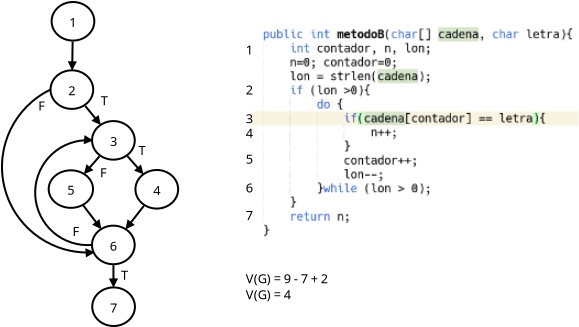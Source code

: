 <?xml version="1.0" encoding="UTF-8"?>
<dia:diagram xmlns:dia="http://www.lysator.liu.se/~alla/dia/">
  <dia:layer name="Fondo" visible="true" connectable="true" active="true">
    <dia:object type="Flowchart - Ellipse" version="0" id="O0">
      <dia:attribute name="obj_pos">
        <dia:point val="6.632,6.166"/>
      </dia:attribute>
      <dia:attribute name="obj_bb">
        <dia:rectangle val="6.582,6.116;8.817,8.145"/>
      </dia:attribute>
      <dia:attribute name="elem_corner">
        <dia:point val="6.632,6.166"/>
      </dia:attribute>
      <dia:attribute name="elem_width">
        <dia:real val="2.135"/>
      </dia:attribute>
      <dia:attribute name="elem_height">
        <dia:real val="1.929"/>
      </dia:attribute>
      <dia:attribute name="show_background">
        <dia:boolean val="true"/>
      </dia:attribute>
      <dia:attribute name="padding">
        <dia:real val="0.354"/>
      </dia:attribute>
      <dia:attribute name="text">
        <dia:composite type="text">
          <dia:attribute name="string">
            <dia:string>#1#</dia:string>
          </dia:attribute>
          <dia:attribute name="font">
            <dia:font family="sans" style="0" name="Helvetica"/>
          </dia:attribute>
          <dia:attribute name="height">
            <dia:real val="0.8"/>
          </dia:attribute>
          <dia:attribute name="pos">
            <dia:point val="7.7,7.325"/>
          </dia:attribute>
          <dia:attribute name="color">
            <dia:color val="#000000ff"/>
          </dia:attribute>
          <dia:attribute name="alignment">
            <dia:enum val="1"/>
          </dia:attribute>
        </dia:composite>
      </dia:attribute>
    </dia:object>
    <dia:object type="Flowchart - Ellipse" version="0" id="O1">
      <dia:attribute name="obj_pos">
        <dia:point val="6.577,9.582"/>
      </dia:attribute>
      <dia:attribute name="obj_bb">
        <dia:rectangle val="6.527,9.532;8.762,11.561"/>
      </dia:attribute>
      <dia:attribute name="elem_corner">
        <dia:point val="6.577,9.582"/>
      </dia:attribute>
      <dia:attribute name="elem_width">
        <dia:real val="2.135"/>
      </dia:attribute>
      <dia:attribute name="elem_height">
        <dia:real val="1.929"/>
      </dia:attribute>
      <dia:attribute name="show_background">
        <dia:boolean val="true"/>
      </dia:attribute>
      <dia:attribute name="padding">
        <dia:real val="0.354"/>
      </dia:attribute>
      <dia:attribute name="text">
        <dia:composite type="text">
          <dia:attribute name="string">
            <dia:string>#2#</dia:string>
          </dia:attribute>
          <dia:attribute name="font">
            <dia:font family="sans" style="0" name="Helvetica"/>
          </dia:attribute>
          <dia:attribute name="height">
            <dia:real val="0.8"/>
          </dia:attribute>
          <dia:attribute name="pos">
            <dia:point val="7.645,10.74"/>
          </dia:attribute>
          <dia:attribute name="color">
            <dia:color val="#000000ff"/>
          </dia:attribute>
          <dia:attribute name="alignment">
            <dia:enum val="1"/>
          </dia:attribute>
        </dia:composite>
      </dia:attribute>
    </dia:object>
    <dia:object type="Flowchart - Ellipse" version="0" id="O2">
      <dia:attribute name="obj_pos">
        <dia:point val="8.654,12.12"/>
      </dia:attribute>
      <dia:attribute name="obj_bb">
        <dia:rectangle val="8.604,12.07;10.839,14.098"/>
      </dia:attribute>
      <dia:attribute name="elem_corner">
        <dia:point val="8.654,12.12"/>
      </dia:attribute>
      <dia:attribute name="elem_width">
        <dia:real val="2.135"/>
      </dia:attribute>
      <dia:attribute name="elem_height">
        <dia:real val="1.929"/>
      </dia:attribute>
      <dia:attribute name="show_background">
        <dia:boolean val="true"/>
      </dia:attribute>
      <dia:attribute name="padding">
        <dia:real val="0.354"/>
      </dia:attribute>
      <dia:attribute name="text">
        <dia:composite type="text">
          <dia:attribute name="string">
            <dia:string>#3#</dia:string>
          </dia:attribute>
          <dia:attribute name="font">
            <dia:font family="sans" style="0" name="Helvetica"/>
          </dia:attribute>
          <dia:attribute name="height">
            <dia:real val="0.8"/>
          </dia:attribute>
          <dia:attribute name="pos">
            <dia:point val="9.722,13.278"/>
          </dia:attribute>
          <dia:attribute name="color">
            <dia:color val="#000000ff"/>
          </dia:attribute>
          <dia:attribute name="alignment">
            <dia:enum val="1"/>
          </dia:attribute>
        </dia:composite>
      </dia:attribute>
    </dia:object>
    <dia:group>
      <dia:attribute name="meta">
        <dia:composite type="dict"/>
      </dia:attribute>
      <dia:attribute name="matrix"/>
      <dia:object type="Standard - Image" version="0" id="O3">
        <dia:attribute name="obj_pos">
          <dia:point val="16.646,7.15"/>
        </dia:attribute>
        <dia:attribute name="obj_bb">
          <dia:rectangle val="16.646,7.15;32.981,18.15"/>
        </dia:attribute>
        <dia:attribute name="elem_corner">
          <dia:point val="16.646,7.15"/>
        </dia:attribute>
        <dia:attribute name="elem_width">
          <dia:real val="16.335"/>
        </dia:attribute>
        <dia:attribute name="elem_height">
          <dia:real val="11"/>
        </dia:attribute>
        <dia:attribute name="draw_border">
          <dia:boolean val="false"/>
        </dia:attribute>
        <dia:attribute name="keep_aspect">
          <dia:boolean val="true"/>
        </dia:attribute>
        <dia:attribute name="file">
          <dia:string>##</dia:string>
        </dia:attribute>
        <dia:attribute name="inline_data">
          <dia:boolean val="true"/>
        </dia:attribute>
        <dia:attribute name="pixbuf">
          <dia:composite type="pixbuf">
            <dia:attribute name="data">
              <dia:data>iVBORw0KGgoAAAANSUhEUgAAASkAAADICAYAAAC09hcRAAAABHNCSVQICAgIfAhkiAAAIABJREFU
eJzsnXlYlFXbwH8z7IvsIJuCiMqiAmpuuZvirrllWVpqn3uZtmqamVaWufS6lmapWWlvqVmaS5ni
iibu4gICsiM7MzDb+f6Yl0kCYTAGSZ/fdXldzvM8Z53hfs65z73IhBACCQkJiTqK/EF3QEJCQqIy
JCElISFRp5GElISERJ1GElISEhJ1GvMH3QEJiaqIz7xEiUb5oLtRhiCvNg+6C48MkpB6AGg0GszN
H42pj4mJYceOHQC4u7szdepUAE6ePMmePXsACAwM5Nlnn31gfZR4cKSkpBAZGcnly5dRq9XI5eU3
dybb7hWrdLSZFkdWvqbcvc9/yWHKylSmrUotdy85S033125RqNT94z7M25TBTycKjHpWCJi4IoWr
SSX/uN17ERUVhbOzM5cvX65WuaKiIuzs7Fi7du09n4mPjyc8PJzw8HDatm3LzJkzUalUhvs3b96k
U6dORrW341gB6/fkVKuP9yImJoaYmBiGDBlCjx49DNcDAgIYMmQIISEhbNmypUbauheqEhVdIvqa
tI1/Qk3Od0Xk5uYyadIkWrVqxYYNG4wu9/XXXzNv3rwa6cPixYtZtmxZueurV69m6NCh3L59G5lM
VmHZB6KTerGfM092rFfhPS9Xc356ryF21hV3uDrMedqNvo/ZG/m0IPa2CrXGdGZjeXl55ObmmqTu
4uJizp07R5s2bWjTpg3r1q2jT58+6HR6Yb98+XJGjx5tkrarwsXFhfDwcIKDgw3X3N3dCQ8Pp1mz
Zg+kT48STk5OrF27lr59qyeo09PTycmpGeE5duzYCgXknTt36NSpE15eXvcUUkbvOeJTVSzYmomr
gxnJWRqa+1kxa7gryhLBcx8ls/u9hgAs3JpJEx9LBnfQC6FlP2STckeNmUzG4gkeuDrcu8nLicV8
8E0Wt7M0/LSgIfY2+k5rtIKN+3I5fKEIK3M5TX0teX2kW6X9XbAlg+NXlEwe4MKg//UlI1fD9NVp
tPC34mpSCR6O5iwa50FCupoPv8tCUazjva2Z2FrJeb6XE93C7Cqs++zZs4wePRqVSoWnpydJSUnY
2dkRFRVFRkYGU6ZM4ejRo/j4+PDxxx8zbNgwrKysDCubsLAwzMzM0Gg0CCGYPn06W7ZswcrKismT
J/P2229TVFTEiBEjiIqK4rnnnjMIGyEEq1evZuHChRQUFPDkk0+yYsUKQ99ee+01/Pz8uHDhAllZ
WZTa6h44cICFCxeWGUexSsfKXdnE3CzGxlJOxxAbXoh0BiD5jppX1qZxM1XFuEgnhnR0QFmiY8ba
NFRqgQD6tLFnVDdHAGZvTCfI14oTVxXkFemYNMCZzs0rnr/7oahQweJ3l3H5wlVsbG3oM+AJRo8b
yanjZ1jx4Ro0Gi0AM96cTIfObVEUKZjy/CwURUpatgotU9fqpev5bd9h5HI57R5vw4w3JpOaksYr
E9+iSbPGXLl0Df+Ahnz46XysrKyYNu5V7mRmo9MJmgQFMHvBrPsaQ3XnG/Sre1PO97lz53jppZdQ
qVTY2NiwefNmfHx86NOnD1euXKGkpITo6GieeOIJFi5cSFZWFmFhYUyePJn9+/eTnZ3NoUOH0Gq1
DB8+3PAbnzx5MmPHjjW04+npibe3NwkJCfj5+RmuFxUVYW1tXXknhZHEpZSI9i/HieQsldBodWLY
gkTxe0yhyM7XiP5vJxiee+/rDPHtoVyhLNGK1lNvigN/FgghhNi0P0fMWpcqdDqdEEKIfWcKxNSV
KeXayS3UiG6vxosChdZw7fQ1hRgwN0GUqPRl07LVRvV55c47YuexfMPn9By16PDyTZGSpS8/6v0k
ceRikRBCCJ1OJ7q+Gi/OxymrrPfPP/8UgFi4cKGQy+Viz549ws7OTkRFRYl27dqJ4OBgceTIETFh
wgRhbW0t7ty5I86cOSOWL18uAPHNN9+I06dPCyGEWLhwoZDJZGL58uVi5syZQiaTiXPnzok5c+YI
MzMz8cknn4ixY8cKQKxZs0YcPXpUAGL8+PHiq6++EjY2NmLixIni8uXLAjD8c3FxESdOnNDPaW6u
CA4OLjeOLQdyxIw1qYbP8WklQgghfjyaLwa/kyA0Gp24kVwiRr2fJIQQQqPViWKV/nvJL9KInm/E
G8q+9UVame+z9PvbuHGjeOGFF+45lzExMSIyMrLS+Y7LuChemDRaDHt6kLiSEi2upESLnb99I66k
RIsTlw8arv1+5mcR2jJYXEmJFi+/MVk88/wIcSUlWnyw/B3hXt9NXEmJFpv+u060bhcuLiQeFxcS
j4vmYcFi79EfxP4TO4SVtZU4dOZncSHxuHB1dxHf7v5CXEmJFvuO7zC00WfgE2LeB29U2t97Ud35
FkJUe74rY/bs2WL9+vWGzyqVSnh5eYmoqCghhBBHjhwRLVq0EFqtvq5PPvlETJs2rUwdmZmZQi6X
i82bN+vbLSgQSqVSlJSUCI1GI4QQIisrS/j5+ZVr/9133xXvv/++EEKIa9euiW+//Vb4+fmJoqKi
SvtdLe1tUx9LvF0tAOja0parSSWEBVQuBVs00t9vFWjNj0cL0Akwq+ZOLuqignG9nbC00Bes73z/
SmcfNwu8XPXlne3NyCnQ3lc9MpmMoUOHsmjRIvr06YO9vT0JCQmcPHkSgM6dOxuePXLkCIMHDyY1
Va+DCwkJoWXLlgghWLp0KS1atODll18mLS2NpUuXsn37dqKjowkNDWXmzJkUFBTw7bffAnDq1Cmc
nZ1Zv349AJs2beLPP/80tLVx40asra2ZMWMG06dP58SJE9y+fRsXF5dyYzhzo5hhnRwMn/3rWxr+
3zPCHjMzGY29LQ36QRnw+S+5fB+VT6FSh8Xfvobud6087W1qVpMQc/oCM+dMM3xuGhQIgJmZnBn/
9ya//XoYtVqNi6t+ZfLzjn1s+l6vw+veuwtLP1gFwBdrNuPs7MTaFV8A4OTsxJ/R53isfQQBgX7U
9/LQ99/ejvy8QgCSEpJ5YeRkkpP0318DP5/7GkN15xtMO98lJSXk5OSwd+9e9u/fT0FBAXFxcRQW
FuLg4HDPcg4ODoaDDnt7vTpFrVYzbdo0tmzZQmFhoeH63dSvX58TJ04AcOPGDX7++WdUKhW2traV
9rNaf+13bxnlMhk6gf6XexcabcU6HZlMhkDo3/PVRKsDs+pKtntgJv+rnntsge+b4uJiAAYPHkyf
Pn0M10NCQu5ZRgiBmZnZ//ojM1wTd7lUymQywz2ttqxQlclkZZ7t0KEDzZo1IzMzk3nz5qFUKnF1
daWgoPwBgk4HFRymAGBjWX5yVu/ORquDb2f7Ym4Gz3yQXOa+k53pVJw6ISo8+Xlrxrt0792ZtxbM
Qi6XMbKvfothZWVpmLO7dR3FxSV06dGa9p0eA6BnZFc8vetTVFhU5sRVX0Zw7swF3pu9mI3b1mBt
Y8WKxWsNW+9qj6Ga8/3ZL9lodcJk8y2EQCaT8eSTTxrmduzYsdjZVb5ttLS0LHft9ddfp2HDhly+
fBkLCwsiIiLKPZOTk4OXlxcAffv2pW/fvgwfPpxTp07Rtm3be7ZXrVHeSFGRmadBpxNEXVLQ1NcS
OysZihKdQTjdTFWVKXPttv7zhVvF+NW3NHxJTnZmFFVwgmdtKUOjFWUU2B1CbNh8MNdwLU9h3OrH
pZ4Zt9LVRo5OhrWlDKXq/hXnPj4+BAcHc+XKFZo3b07Lli2Ji4vD3d0d0CswAY4dO8bly5eRyWSM
Hz+ec+fOsWnTJtatW2dYoYWFhXHp0iU2bNjAggULDAKwVatW5OTkMHv2bHbu3MmpU6fK/CBu3LhB
dHQ0O3fuxMzMDJlMRv369SksLCxz2gfQMsCqzOlnZl75k9i7Sb2jISLQBk9nc9KyNeQV3d8q9H4I
bdGMX3bu+6svyWkA3MnKoUOnttT3dOf4kVPk5+vHEzmgJxvXfQ3A0T9OGso98/wIoo//SWCzAIKb
NyOwaQD29vf+oywoKMLBsR4N/HxwdXPh8oWrlBT/NY/Xr19n2bJlZV4U96K6851Sw/PdsGFDbt26
ZfhsZWWFvb09Op2O8PBwwsLCkMlkhpempaUlaWlp5eqpSMGdmJhIZGQkDRo04Nq1axUq3E+fPs2T
Tz5Z5pq7uzv5+fmV9rtaKykPJ3PmbcqkRKXD19WcjiG2WFrIebq7I0++m0QjTwvsrMvKve+P5LP1
9zzyirQsnehpGGB4oDX1bOVMXJFCoLclr43QK8KtLORM7O/M1JWpuDqYsXhCfVo3sSGisTUTlqXg
YCvHw9mcuc+4V9nfx0NtmbkujevJJTzf24kG7hb3fFYmg+mDXPh4exb1ncx5ursjj4dWvgz9O3K5
nK+++orJkyfTo0cPLCwsCAkJ4e233wagXbt2REREMH36dIQQaDQaFi9eTGJiIlOmTDEozlu0aIGf
nx9//PEHU6ZMoV+/foa3W7du3Zg7dy6rVq1i2bJlPPHEEyxatIisrCwABgwYgFwux9vbm1dffRUb
GxtkMhlt27Zl9+7dDB061NDfp7o6snBrJuM+ScbOWk6InxWTB5TfFpYycYAzr65LZ9sfeTjam9Gl
hS0p2Wq8Xe49rzXFS69PZvYrC3hm0Hjs69nTtmNrJkwdwwuTRjNu1DQa+vvi7eOJj683Odm5PPXc
UMYOn8S5Py/g08Abi//tlXr1687pk2d5euB4nJwdyMstYN2W5fdsN+Kxljg4OfDc0IlYWVoQ3roF
mRlZhvs7duzgzTffpFu3bhWuHu6muvM9ZaAL01am1th8jx07lg4dOnD8+HGGDBnCtGnT+O9//8vU
qVOxs7NDq9USGBhoOIXr1q0bq1evplevXvTo0YO33nrrnnW/8847DB8+nICAANzd3enSpQu3b9/G
19cXgIKCAi5dusRjjz1WppyVlZXht3svZMKYVwD6073F27NY+5K3MY9L1DH++OMPPvjgA/bu3Vur
7X755Zf88ssvfPTRR1hYWODjo9fn5Ofnk52dzZUrV1ixYkWl/arrFufjx49n9uzZNG7c+AH2qG6z
efNmTp48ycqVK8tc//nnn/m///s/evTowaZNmypcpT0aZs8SdO3alezs7Fpv19LSkn379rFv3z6a
NWtmOFj45ptveOONNwDo2bNnrferpti1axcymUwSUFVga2vL0qVLy13v378/ycnJFZT4C6NXUmqN
IF+hrdTOSULCFNTlldTt27fx8PCoUJksUTMYL6TUaiwsTK97kJCQkLgbo0/37vfYtboUKLR8tT8X
ldr4U7bM3MpPSUyFWq3m9u3b1S6n0Wj45JNPTNAj0xITE8P8+fOZP3++4bRRQsLUGC2kNJraEQTF
KsGJq0o0OuOElE4nmLG2/DFpbbB69WpWrVpV7XJarfZfKaTs7e3x9/dn3bp1kpCSqDWMVjDVxkpK
oxVYW8r4eEL9MsZtpfZRao1AJ8DGSoaZXEZRsQ61VqDRCgoUWmQyWZWWt0IIlEolKpUKc3NzbG1t
kcvl6HQ6ioqK0Ol0WFtbY2VlhRCC/Px8bGxsUCqVmJmZGSxp8/LyKCwspLi4mNzcXCwsLAzHuEql
0hCOpbR+IQTFxcWUlJQY7FAM41OrUSgUyGQy7OzsDPcVCgXm5uaoVCo0Gg22trb3pfsoKCjAysqK
4uJi/RzZ29/TmbMyAgMDCQwM5IMPPih3r6IxlM6ppaUlSqUSa2vrqv20JCT+Rp3SgqfcUbPlYB77
/ywq42D886lCjlwswtxMxvXbJbQLsuWNp9z48Wg+qTka7uRr+eyXHGys5EwZeG+7E4B169Yxd+5c
hg4dysmTJ1m6dCk9evTg5Zdf5uDBg7Rs2ZJjx44RExODo6MjwcHBeHp6EhISwu7duzl58iTNmjXj
o48+4siRIyiVSubPn09ERARjx45l+/btfPzxx7Rt25aDBw/y4osv8tprr5GZmUlQUBCDBg0iPj6+
TJ/at2+Pp6cneXl56HQ6Dh8+jLm5OTNmzMDc3Jxr167h4uJCx44dmTFjRrXntXv37pibmxMYGMhP
P/3E/v37K7XwvR969eplMB5NS0vjzJkzZGVl0bFjR+zt7YmIiODXX3/l8uXLBuPWb7/9lq1bt/Lj
jz+WE9wSEgaq9Er8H1U5AdYUFTkY/3g0X0xYliy0Wp3IzFWLoe8mGu5ptLoyDpmVUer4mJGRoS+r
0YjCwkIRFxcnHB0dDWN89dVXxZQpU4RGoxFeXl5i9+7dQgghtmzZIsaPH2+o75NPPhFvvvlmmTaU
yr8clAsKCkTz5s2FEEK8+OKL4vPPPxdCCHHgwAHh5eUlhBBi/fr14qmnnhI6nU4UFBQIR0dHkZSU
ZChzt/NtcXGxUeP8O61btxYbNmwQQghx6NAhMWzYsPuqp5SmTZuKnJwcw+fvvvtOREZGCq1WK4qL
i4WPj484ceKEuH37tnB1dRV5eXlCCCHatm0rtm/fbig3d+5c0bhx41r7bUn8OzFaJ/Wg33Stm1gj
l8twczRHdZ8xny5duoSPj4/hTW5mZoadnR3p6enY29tjZWUFQEREBNevXzeU8/f3B8DX17dCN4G7
OXHiBG3atKFz584MGDDAYE175MgRg7X33auYAwcO0K1bN8M2rF27dsTFxRnuR0ZGGv5f2r/7oUmT
JgD4+flVOYbqcvToUdq0aYNcLsfKyorHH3/cMAYvLy+Ds6qDgwOFhYWGcgsWLODGjRtVOphKPNoY
vd2ryLnTFJRqSsTfPJHN5ffWoRib3tTBwYGioqJy1y0sLNBqtQb/q1IdjqFPFTiqlvJ3Xd28efPY
uHEjLVq0QKlUGoz8vLy8yM3NxcXFpYyvkpOTk8HIUghBRkZGGQ/0yrzRq8PfnZj/CaU6vFIcHBzI
y8sD9GMoFfqlz5ZSE21LPHrUuZWUrbUcuQzSc7QUKLRVOm6ayWXkFWnJztdWGXI4PDwcjUbDd999
R3Z2NomJicTFxREYGIhSqeTq1atkZWWxfft2Bg4cWGVfHRwcuHz5Mjk5OQbhV69ePdLT08nOzmb2
7NkUFBQghGDq1KlMmTKFO3fu8NVXXxnqmDZtGp9//jmpqamcPn2aq1ev0qBBgyrb3r59O4MGDfrH
p67Jyck0b96cpKQko8t4eHhw8uRJQ5TRMWPG8OOPP5KcnExsbCzR0dEEBQVVWc/XX39NUFBQhREa
JCRKMVpI1dZb0NxMxrqXvZm6MpXI2YkUKqteJj3Tw5Fh7yUxYmHVf2iHDh3iv//9LwEBAUyZMgUb
GxscHR25dOkSzzzzDEFBQfTr148JEyZUWdeoUaNQq9V4e3szadIkAFatWsWrr75KWFgY/fr1Iyws
jBs3bjB48GB8fX1p2rQpbm5uhpVGaGgoCxcupE2bNowZM4bjx49XGPvp7+Tk5LB79+4yXu33g1qt
Ji4ujm3bthld5tNPP2XSpEkEBAQA+q3k6tWr6dixI/369WPfvn0EBgZWWY9MJuPGjRucOXPmvvsv
8fAjWZz/i2nevDknTpyoMMBYdfjiiy8IDg6mQ4cONdQz4+nevTubNm0yavUo8WhS5yzOJapGo9Ew
btw4lixZ8o8FVFRUFMePH6dVq1Y11Dvj0Gq1vPXWWwwaNEgSUBKVYvRKKj8/v8aUuBL/nJrK3afT
6WrtUORuhBCkpaUZIjVKSNwLo4XUg/oxS0hIPNrUOcX5w4BGo2H//v33Vc7d3Z3MzEwT9EpC4t+J
0ULq7wkA6gJqtZqePXvSu3dvIiIimDt37oPuEqDPZXZ3LrzqkJeXZ1S87OoQFRVFs2bNGDp0KI0b
N66xhI8SErWB0UoNrVZbIzqQyti2bRuNGjXiwIEDqNVqXnrpJUPygoooTUr41ltv4eHhQffu3Xnv
vffuq22tVsuuXbs4deoU3t7ejB49GhcXF4QQfPbZZ8TFxRmsyAHWr19PeHi4IeztzJkzsbW15b33
3uPKlStcunSJGTNmEBAQwEsvvURxcTFff/01165dw8fHhzFjxhjGFhUVxc8//1zudC0+Pp7Nmzej
Vqt58cUXadhQn4D12LFjmJubc+vWLf7880+6du1aaXbaWbNmsWjRIiwtLcnMzGTq1Kls3br1vuZJ
QqK2qVOne7/99hszZsygfv36xMTE8OGHH6JWq4mJiSn3Lz09na+++orRo0ezYcMGUlNTcXNzM1g+
A/To0YMhQ4YY1fbixYv59NNPCQoKIj8/n8OHD6PT6Xjqqac4dOgQoaGhzJkzh19++QXQh4197bXX
8Pb25vDhw6xdq8/x1q5dO1q1aoWrqyvdunUjPDwc0K+QYmNjCQsLIzExkX79+gH6LBtjx44lICCA
PXv2GPpTUFBA//79MTc3x93dnYiICBITEwG4cOECixYtIiYmhqCgIGJjY8nJySk3RxcuXECn05GY
mEhoaChvvvkmffv25fvvvzcYgZ49e5Z69epx/vz5f/jtSUiYCGOd/PLz86t+6B8yceJEsWjRIiGE
3qG5devWIiMjQ/j5+ZX7t3r1atGpUyexa9cuMWDAALFp0ybRrVs3ce7cOUN9M2bMEHPmzKmy3ezs
bGFnZycKCwvLXFcoFMLBwcHg8Hv48GHh4+MjdDqdGDhwoMFhuLCwUHTq1MlQLjo6WvTv379MXTqd
TmRlZYlbt26J+Ph40bBhQyGEEGPHjhXLli0TQgiRmpoqLCwsRHp6uti0aZMYPny4oWzbtm3FV199
JYQQYu3ataJJkyaGbNBCCPHTTz+Vm6OwsDChUCiEk5OTuHDhgvD19RVpaWnC3NxcFBToM0vHx8eL
8PBwkZJSPpu0hERdoE6FagEMWxpbW1tUKhXu7u73tKretWsXSqUSNzc33N3dUSgU1KtXz3B/2bJl
RrWZlZWFjY1NOWNVrVaLSqXC1dUVwOB3V1JSAmA4Prezs6syCNzRo0eJjIxk1KhRuLu7o1TqY3Zf
uXKFYcOGGeovJT4+3mA/JJPJaN26dZmA9UOGDClzmDFgwADDVvTvmJmZ4erqiqOjo0HfVerm5O/v
z9mzZyvtu4TEg6TuORj/7RQxMzOzXK4ugDfeeIPevXtz+PBh3nvvPezt7bl27ZohYkF1cHZ2pri4
GI1GUyaonJmZGZaWlmRnZ+Pj40NOTg52dnZVBp6Ty+XlfOref/99YmJiaNKkCbm5uaxevRqAsLAw
EhISAAy+cKBPNHrx4kVAb1N0/vz5MvPw9z7s3r2badOmlbnm5OTE8ePHcXV1JSkpiZ07d5Kenk6T
Jk2k4HMS/xqMFlIPKlRLZSupnJwcQkJCCA8P58KFC4SGhpYRcn369CE/P59jx45V2oabmxvTp0/n
qaeeYsyYMaSnp9O4cWMiIyPp0qULc+fOpV+/fnz00Ud8+umnVQrsevXqcezYMbZv307Dhg1p164d
vXr1Yv78+QwfPpxt27bh5OSERqNh7ty59OjRAxcXlzI+bMOGDWPx4sWsWLECe3t7Ll++TNeuXe/Z
ZmUrqdGjRzNv3jwmTJjAwoULWbVqlWGezp8/T/v27dm8ebNhRSchUZcwmz9//nxjHtTpdCYXVHfu
3CEwMNCwzUlJSaFHjx73fN7GxoYnnniCvXv34u7uzpo1a8ps2bRaLT/++CMzZ86ssu1u3boZomLa
2NgwaNAg7OzsGDVqlCF1+ejRoxk5ciQAGRkZtGzZEk9PTwBSU1Pp1q0boF/BuLu7c/jwYXJzc+nc
uTOtW7cmPj6ec+fOMXnyZIKCgnBxccHf35+mTZuyf/9+unbtiru7O71798bR0ZHIyEh+//13UlJS
2LBhgyHsS0FBAU5OToSEhBg1r127dqWkpIQjR44wduxY+vfvbxBS5ubmxMfHo1AoeOKJJ4yqT0Ki
NjHa4lyr1T7wwHfVJSYmhunTp3PkyJEH3ZU6i0aj4f3336d37960b9/+QXdHQqIcdX67d7+kpqYy
evRo6Wi9CtasWYNKpaJdu3YPuisSEhXy0DoYCyHQaDSPTHiZ+MxL91XOlD6ZjdxDTVKvxKOF0Sup
f1saaZlM9sgIKOCfpSGXovBI1GGMfoXWhgnC66+/TrNmzWjQoEGtJSP9J5w7d47t27cb9ey2bdsI
Dw/HwsKiRsLlJiUl8cILL/zjekpRKpQ8PXBcjdV3Nz///DPLly83Sd0SDz91Ksb5Rx99xHfffWfy
dmqKgwcP8ueffxr17MiRI4mJiTFkqvknaLVaIiMjmTNnzj+uqzbo1q0bc+fOlaI7SNwXdUpI3Qsh
BO+//z729vb06NGjTJqod955hzFjxuDm5mZw9q1JtFotQ4YMwdHRkR49ehh8GN3d3Zk1axYffvgh
MpmMp556CtBbrzds2JDY2Fj8/PwICQkpkx2mIo4dO0aTJk1o2LAhx48fB/QW54MHD2bZsmXY2Niw
Zs0aw/NxcXFcuXIFX1/fcnX9Z8k62of0ZGT/50mI18d8/23fYYb3eY5WgV14980PDREtVCo1U194
lQ6hTxB75UaZenb/sJeOzXsxuOfTJCXoLd3PnDzLyiXrePOld+gQ2osjvx83PL/o7SU83rI3kR2f
5PKFq2XqsrOzo1+/fsTExFQ94RISf6NaURAelKD69ttv+eGHH7h69Sp79+6lf//+nDx5EoClS5fy
xx9/MHbsWJ577jlSUlLuWc+BAwe4caPsH6OrqysjRoy4Z5nevXszatQoVq1aRVZWlkHRfPHiRdas
WcOdO3eYM2dOGQvutLQ01q1bR1RUFBkZGZWOLT4+nnHjxrF7927MzMzo3r070dHRAPz6669MmTKF
S5cu0aZNGx5//HFatmzJrVu3aN++fTmr8enjX6NRgB8/7v+akuISkpNS8GvUAAsLc5au/QArK0sO
/voHHy34lLfefYX33lqMf0AD5r7/Ou++8aGhnn0/H2TzF9/x/d7NFBYUMPWFV9n12zcAfLluK5t+
WMfgEQN446V5HD6rd4p+om83xk1+DoVCwch+z7PjwFaCvNoY6hw9ejQmH317AAAgAElEQVQ7d+6k
V69ehmuDBg3iwIEDJCQk1MgKU+Lh5F8hpLZs2cKKFSvw9fVl3LhxLFiwwKDX6dmzJ61atUKn06FQ
KCqtx9LSstwfdlUJN318fIiKiqJFixY89thjhjmoX78+Dg4OlJSUGAw6765zyZIlyOXyKuN3z58/
n44dO3LlyhUAOnfuTFRUFK1btyY4OJjIyEiEEDg7O5OWlkbLli2Jj48nNLTsyVlBfiEH9hzi8Nk9
uNd3A8C/sR8ALSNC+XbTf0m8lUxRYRE3YuOAVzgeFc2P+7ZQz7EeM2dPZd5riwDY8sU2+g/uzeWL
+hWRtbUl167eBKBdpzaEtAhCp9NRrPzLX1EIwRdrNlNYWIRcLiM3J5e7CQ4OZuXKlWWuLVmyhNjY
WINvpIRERRgtpB5kIobs7Gy8vb0BvQK/Xr16BiHl5uZmuF6Vct/Ly6vcKWVV2XO/+OILPvvsM5Yu
Xcrp06c5dOiQwQn6Xtja2hp90JCQkIC9vT2HDh0C9DntSh2XS52lZTIZ5ubmhu/AxsbG4KBcilqt
BsDCsvyJ5gsjp9Cpe0d69ulKQX6hYTum1Wiwr6dP5ODm8ZegyEzPIikhmeQk/ao0ok1LrK2tKMgD
F1dnQD/fMpl+jEf/OMGShf/h+YmjcXF14kRUNDpdWcuWwsJCbGxsylxr2rQpTZs2NWqeJB5dqrWS
qg2srKzQarVlguy1atWK77//nldffZWsrCzu3LmDl5cXN2/erFbd3333HQcOHChzLTAwkPXr11f4
vBCCoqIiJk+ezJQpU1i0aBFbt27lzTffBPR6urvThpdSWahlS0vLMtEaBgwYQEpKimHlVTrPpbGj
KqJJkybMnTsXIYShLXt7O2xtbbidmIKTsz7agVKhxNbOlvTUTKbOfBFLSwt2ff8LxUp9FAefht6c
O3uRsFbNOXQgylB/63bhtG4XQeSAHshkMoqVxVjbWJOZXrHi++gfJ+k7qBeDh/ejsKCIvNz8ci+1
Y8eOlUkvD3r9XXx8PK1bt5bi50vckzonpAIDA1EoFEyZMoXw8HCmT5/O9OnTCQ0NNXjyDx8+/L5i
rr/99tu8/fbb1SrTsmVLQkNDadCgAZs3by4jPJo1a8a8efOoV68eERERleq2SgkKCuLZZ5+lZ8+e
vPnmm7z66quEhIRw6tQp2rRpw9atWzl9+nSldfj5+ZGQkEB+fj6Ojo4AWFpZ8vXO9YzoO5YhIweQ
lXmHNu3CGT9lDD4Nvfm/0S/h6V2fP0/FkJuTh06nY8iI/kx74VX6DYnk+JGT2NvbATDllQk80W4w
kQN74uhQj32//M6xi/eO2T78mcEMi3yO9LQMTh09Q4vwUJSKsiu9zz//nM8//7zMtZdffpmtW7fy
559/EhERUeXcSTyaGG1xXlhY+I9zvBlLXl4et27dwtLSkuDgYIQQpKenk5GRga2tLX5+flhYWFBY
WEh2drZh+3XhwgVatGhRY/0QQpCVlUVmZiZarRYPDw/q169vuK/T6bh16xb5+fk4OTnh7++PRqPh
6tWrNG/evMI6lUolN2/eRAhh6KtCoSAxMRG1Wo2DgwMNGjRArVaTmJhIkyZNAH3cKR8fHxwcHBBC
8MILLzBx4kRDyOGrqXrBlpGeRW52LpZWlnj7emJpaUmxspjbSSmYyeX4NPAm/mYCgc0CkMlkJCel
oFQW09C/AempGfg10uvQCvILSEvJABk4OTvi7uGGokhBXm4+Xj56Hdy1KzdoGqzPVJyelkFeTj7O
Lk6Ymev1dh2b65XkOTk5NGnShKSkpDJbvtzcXEaMGMGiRYvKrbIkJEoxWkgplcpyOgWJB0dxcTFL
ly5l9uzZwF9Cqi5Rerp35MgRzM3Ny8VwT0pKYsKECezatavKAwyJRxejhVRJSYn0Q6rD1GUhVREa
jYbXX3+dmTNnVmjvJSFRitFCqqioCDs7O1P3R0JCQqIMdSpbjL4dQaFSV2HuObVGf6+o2Li+qNXq
MrZTWq2W3NxccnNz61wewaKiogr7lJiYSPPmzbG1tX2gZiASEg+KOnfum5qtYeC8RIqKywopjVYw
6oPbvP9NJtsPV+5mUsq8efMMbiagtwSfP38+7du35+rVq5WUNA27d+8mPDyc0aNHU1RUVObe2rVr
WbJkSbkya9asYfTo0SQnJ0tZpCUeTYxNK1NUVPTPc9MYgU6nE0XF2jLpmoQQQlGiFZ1eiRNqje4e
JcuSmZkpWrVqVeG9Z555Rly8ePEf97U63Lx5Uzg7O4uTJ0+K9957T3Tv3r3M/YyMDBEcHFyu3KRJ
k8S+fftqq5sSEnWOOuVgfDWphAnLUuj/dtmV1Ne/5TF9VRolasGU/6Ty7ubK/eEAduzYUc51pDK+
/vprWrRoQYcOHRg2bBgKhQKtVou3tzcvvvgi3bt3p1mzZqSnp9+zjpSUFLp168aGDRvKWYR//vnn
zJ49mxUrVjBs2DAuXbpUZvvm7u6On59fOQPViiy1JSQeJeqUkApqYMXSiZ7lro/u4ch/pnhiaSFj
7UtevPOcR5V1nTlzhrCwMKPazcjI4MUXX+TIkSMcP34ca2trli5darjfvn17fv/9d/7v//6vwi1Z
Kd7e3qxatYpff/2V4OBgFi5cyPXr19HpdJw8eZKOHTty7do1UlJS8PLyKmdV3qFDB7Zt2wbA9evX
2bp1K0eOHKFVq1ZGjUNC4mGkTgmpmiQ7O9toz/pbt27h7OxscFXp3bt3meQNpYaGbdq0MTgC34vQ
0FC2bdtGfHw8QUFBtGvXji+//BKlUom1tbVhHi0tLQ1JRkupX78+169fN/Tpt99+Q6PRSDnyJB5p
jBZSwjhLhTqDvb19lXGcSvn72P6uoC4VLMYqrs+dO0eHDh2YOXMmS5cuZdSoUQQGBnLjxg0ef/xx
mjZtSmpqarlEpnc7Uvfq1Yv169fz+OOPc+rUKaPalZB4GKmW715tOIHaWMrQaAUqzT8TimFhYffM
FOPv78/58+cNOquGDRuSm5tryGd38ODB+8qekpGRQc+ePWnZsiVLliyhTZs2hlXQ+PHjeeWVV4iO
jubkyZNYW1uXM46Njo5m7ty5Za65uLhU6MQsIfGoUOdCtVhayHlpiCuTP03FyV7Oskme2FpVXzgO
HjyYLVu2VHhv6tSpdOnShTVr1vDGG2/Qv39/Vq9eTadOnahXrx6enp68/vrr1W7T3t6en376qcJU
7x06dCAoKIjOnTujUqn4+OOPy9zPz8/n6tWr5Rxtra2tqwycJyHxMGO0xblCoagy9lJdY8KECbz8
8ss16nRsKjZu3MiFCxfKKOwB9u3bx/jx42nfvj3btm2TbKUkHjmMFlIFBQUGxfK/hdTUVKKjoxk0
aNCD7kqV7Nq1i759+z5SabgkJIzhoRZSEhIS/36MVvaY+hj8724iEhISElCHHIxVKpVJ66+IXccL
uJl6/+0qFAp69OhBx44diY2NrcGeSUhIlFJnwgc/ECF1ogAbKxmNve4vhfz169dJTk6WBJSEhAl5
5IRUiVpHToEOC/OyRpw6neBOvhatDurZyrGzrnqRqdFopECAEhImxmghZWpqww5LCBi/NAWXemYo
SwTXk/8SjIu+yeJ8fDHBDa04dknBf+c1wNGuclegwsJCQ0YbCQkJ02D0X5iprc3/ng/PFBw6V4Sd
tZxPp3ghhODJd/VpyG9nqfktpog9ixpibSln5c5sVu3KZvbT9/b969+/P3FxcSxatMjk/ZaQeJSp
Mw7GtSGkEjPV+Lrp5bJMJsOlnn5MOQVabKxkWJrrDSUDfSxJvqOptK558+YRGRnJjh07TNtpCYlH
nEdqJeVgJ0ep+ksPpf6ff6CFuQytFnRCL7ULlTosLSq37G7Xrh1CCCZNmmTKLktIPPIYLXlMrXup
jXAkbZvacPFWCdkFWjJzNSRl6lOT+7pZUKIR3EpXk1uo5beYQjo3r9oFyMLCQoo7LiFhYoyWPKb2
GauNCAverhbMGubKU4tuE9TAkuCG+pM5exs52+b48tLqVDJztYzr48SQjlVb11tbW5dJ9CAhIVHz
GO0Wo9FoTLqa+jcmH1Wr1UybNo39+/ezc+fOf4Ujs4TEv406kxw0Ly8PR0dHk9UvISHx78RcqzYu
oJpSocBcbrpQLXeyMrG3Ne0Jokqtw9Ki7mTx0skEeeYlFd6zqGO7SDOZHBtz0x9uSNQeORbFFV53
0FhiZnyOFpNjrlXdMepBK3OBVqWs+sH7xMPVDGP7cr8IrQ5tHZp8lUxLgnlOhffs8upWuGZrMwu8
7ZzIupONRqP3PrCxtsLR0eEB96zmyMvLR1msf2nY29lib/9wZ+xOsMiq8Hqg2gkbnV61k56RRUZG
Jo0D/LG1fTDqGOPtpOSmVZzXxgrH3Kx2BFRekaDjG1rSc8sLmkMXBH3f1TL0g7JuRj9t/InVb6+u
sT58t+m/fLRgeY3VV0rfAc/i1/gx/Bo/xoxZ79R4/QD5BYVcvXqj2uWUSiVt2ve973ZfeW2+YWyf
LFt33/VUl4UfLMfK3h8re3+KioxfQsdeu1n1Q0Zw/vh55jwzp9z1O3ey8Q9sy7rPN5ObZ1y+AFNg
9F+tVmfaN7tKbfqjfI22dswFbK3hgzFynCp4Ea/YrWPVRDkbpped+h8++4Hxc8bXSv/+KXt+2kJJ
4S02rl9mkvrHvfgKR49Hm6Tuyvjis6WUFN5i+ze1J6AAZkx/kdiLR7CzM16dotVq6Tfo2Rppv0X7
FqiKVSTEJpS5npSUQgNfb1aueB9vr/o10tb9UA0HY2HS1VSJSmvy1ZRGIzA3cWaujDzB1j/0Aj0i
QIbV/wJtHr0iiL4uyC2CnacEjrbwbC/9veN7j+MT4IOVTdmDieLiYvbsOsCN2JsENg2g76BeWNtY
c+zwSWJOn0el1tC7X3dCWgQBUFKiYuPaLVhYWGD+t4Hu+/k3LsRcplHjhgwZOQC5XM7enw7g28Cb
Y0dOolFreXbCUzg41KMgv5Bfdu0jMf423r6eDB7RH2tHp0rHrVAo+XbbDm7cTCAkuCkjhg/AytKS
1LR0vtq0HYVCybOjh9G0SQBKZTEffPQfhg8dwPc/7KZF82BGDBtASUkJ895dwsWLsRQWKrh85Trd
unZgYP9e3Lh5i1/2/kZqShqhoc14asRgLCzM0Wq1fLttJ5cuxfL0qCcN/RFCcPRYNHv3/U59D3fG
jhmJQz17AFav/Yonenbm132HyMjIYurk5/H0rDqXo6mwt7dDLpdXaOZz7Xoc27//CbncjDHPDsPH
x4ut3/7I6TPnycnJY9brCwB48/WpuLu58uu+Q3h4uHHh4lVir92gX5+ePN7xMf44coLjJ05TVKSk
X5/udGjfxtCGTCajy6AubPxgI/O/nG+4rtPpasU0qCqqEU/KtCspdS2spLRa0+t5bC2heUMZ244K
FHfpxL1doFWADHM5RDSSEdrwrx/k/u37ad6uebm6Xp86jyO/HSW0ZQhXL18nKSEZgO1f78DVzZUG
fj68MvEtLsRcRqVSM7TXaIoKFVhbW7Hp828M9axYvIbtX++gWXAg0SfOsnrZegBOREXzwTuf4Orm
yuWLsaxf+RUAqclppCSlEdoyiIT4JN6YNq/KcY96djLHjp8hPCyU03+eIyMjiyKFgkFPPo9KraZB
A2969XmKa9duolKpWLr8MxZ9sJzAxv7Me/djTp46i5mZGZ0eb4urqzNNAhvRpXN7Aho1BOCXPQdR
KpVERLTg518OsnL1FwB8tXkbK1dvpFWrlrw5+y8/ymvXbjJq9CQCGzfi4qVYho+cYLj3w45fmPna
fORyOb6+XqRnVKybqYzc3DzOnb9c5t/FS1dRKBTlrp87fxmFovr63NzcPAYOGYOjowPWNpb07v80
AEHNAunSuR1WVlZ06dyeLp3bY/M/Y+iT0Wd5b9Eybt9OoUlgADfj9Kujlau/wNGhHk0CGzHt5bc5
fOREmbaCWgVxKfqS4bNOpyP2ehw2Ng8+52M1ssWYertnegFi6i0rgL2NjMdDyrfTqL6MRvXB4gfo
HCrDTA6lMRhSb6XSqX+nMs/H3UggMSGJHQf0wqbf4F6Gews/eZvUlHTUag0tIkI5dOAIzi5OxN24
xQ/7tmBlbcXtpBTD8z989xOrN36Ch5c7oWHBDOn5NOMmPwdA1yc6M+zpQfR/sjfPDnmRmbOnEdgs
gKeee5KC/EIaNfZj+vjXKh3z+QtXyMrKZtcPXwIwcvhAAHb/vB8nJ0fmzXkFgN9+P8r3P/zM1MnP
Y25uxn9WLMLD3Y2bcQkc/O0I7dpGMLB/L77c9B3hYaEMHtjb0MbkiWNJTEqmqKiIN1+fxvMTZvDK
y//H5xu2suXL/9C4sT9+DX2YPO0tAD5d9QUfLJrNc6OH89zo4TRq0ha1Wm2IId83sgdTJz9f6bgq
I/r0OWbP/bDMNQcHe1YsXcCEia+We37zl58S1CywWm28s+AT/m/CswwfNgCAi5diuXT5Gq0iWhDW
MoSZr80vM0elKJTFvPXG9DIrs682rCAxKZmSEhU9uj/ON9/tYEqfv/rp5uVGQU6B4XOLiB5kZ+fy
zddrqtVnU1BnhJRa83CspO4HnU5XzoH75vU4/P63irib/Lx8urcZwGMdWhPcvBnJSal4enmgKlFh
Y2uDlbV+y9jQ38ew8irIL2R43zFl6ilW6o+fvXz0ugZra2vUar1T9Z5d+5k9cwEjnnkSJ2cHVCXq
Svsfc+4iQUHl/wBT0tLxcHc1fA4JbkpGpn7VYmlhYRAY1lZWFBdXfBxeyoSJszgVHcPgQZHY2dlS
WKBXMGdm3qFxY38AgoOaGJ6/GnuDl6aOA8DMTE5AIz8Sk1JoHOAHUGF/q0OvJ7rQ64kuFd6LPv7L
P6q7lKijp7h46WoZYTig3xOEhjSttFzPHp3KCKjCwiL8A9vSunUY7dq24mrsDZydym7f5XJ5mfhq
l84d4ocff2HGzHnEnN5fI+O5X6rhYGza0z0Lc9Pvfc3MaicdVOnvw1i3PldPV7JSy245AgL9SYhP
LPfsn6fOERTajLWb9ErrhLhEtFod1jZWKBVKSopLsLK2IvFWsqEfdva2HDy1C2eXyvVKpXz71X85
fHYvjo71yM3JK7N1rIiWLUJY+9nmctc963uU2UpdvhJL8+ZBVbYvQ1YuyOKx46c5d+YAtrY2JN1O
YcMXWwHw9fXi5s1bNG7sz5Wr1w3PNwlsxIlTf9KsWSBarZa4+AQaNvA23P+nupafdu9n6kuzy1xz
cnLgqy9WMHjoC+We/3nXZlpUMnaZTIZMJkN714+mdasWzH7zJYY92a/C5++1cDD/2wvvytXrODk7
8suuLZiZyXlj9kJuJ6eVeSY7Ixs7h7InPX5+vhSXVGzHV5vUGSFVVdSBmsDUZhSlWJnLaOEH3x8T
hPtDhyAZFpXMdLfB3Th1sGwq9cZNGuHbwIdZk+fwRN/uXDp/mSdHDsA/oCEJcYns2LabtJQMblyL
w9bOBvf67jT092X1svV4eHqw7+eDRA7oCcDQpwYya/IcBg7ri6JQwYmoaP7zxccVdQWAdo+35r23
FtO9d2d2/7AXW1ubSiOzhoeF4uLsxIuTXqN3r65En47hpWnj6dm9E/MXLGHBwmV4e9cn6lg077w9
s8r5ax7ajO3f/4S7mytNmwYQGtKMRv4NWfj+coKCAlm5eiNFRQp0Oh1jnxvJcy+8xMwZE9n45beG
Ol6ePoEnIp9CCDhx8gxNAgNqNF3YwAG9GDigV4X3EuOqfzJpYWmBm6sLn/5nA4+1CSOydzc+WDSb
jl0GERefgI+3J1FHT7H6Px8AeiHr4uzE0uXraNzYn57dO93Trsvb25OcnDw2bNxKQUEhBw4eob5H
2VhpNy7cICA0oMy1v6+uHhRmc2fPmG/Mgzph2pWIRiuwsjTt0ZtOJzCvhRWbTAa9wuRcTRYkZECr
xjIs/je0wmJoHShDJgOtTHDHohi/Zn5s/HAjA54bgNn/TuUsC6F7ZBeKlSXEXr5GYNMAWrWNwM3D
lVZtwzl98iwN/HwY/cJIhBC0jAhlxOghXIy5jBDw3IRRuLg6ExDoT4fObannUI8rF68ik8sZ8eyT
uLm7Ulxcgn+jhnh46n+wRYUKWrUNo2VEczLSM0lNTmPs/z1Dw0YN8Pasj6eLK59v+JpePTvT6G9b
0cGDIsnJzePK1Ws0Dw2m7WPh2NhYM3BAby5c1OusPl48l6CgJgghUCiVdO/WEQsLC4pLSvD28qRJ
YCMAOrRvjUJZzPmLV3B0dKBZ08b07tWVK1evU1BQxH+WL0QIaN2qJa1bhWFpacHFi1eZ/cZ0bGxs
aN+uFW6uLrR9LIJT0TE08m/AB4tmY/0/t67CQgUR4c1xdXGu8PuLvXaTtLRMunXtYIqfR4XI5XIG
DujNmTPnSE5JpVvXjtja2NC/b08uXLhCWnoGHdq1JiT4r61e1y4dOBUdw42bCbRv1wo7W1uKi0vw
9fXC37+B4TmHevb0jezO8ZNnqF/fnVkzJqLRamncJcTwzMb3NzLmtTG4+7jjorHGQshRqVT8Z+UX
tG7dEnd3NywtH0xOSFlJ4S2jRKVWq8PMhMaQxSVarK1MK6TUGl2tbCuNRSXTEmurtzjftmobTq5O
9B6lV4TapT74N9jdlFqcP9ahHx4ernh51qd9u1ZMGPfMg+5ajbFh4zccP3GGxKRkHu/wGO/MrXrV
92/mgp1+K34n7Q4rXl/Bgk16c4ZA5V8W5//94We+3LyNTz56h6ZNAu5ZlykxWkhJ1Dx3C6m/U1eF
lMTDQ6mQ+jt3C6m6gEyrKTEyg3Eh9f5nDGcKbiUk4e/XoOoH/wHZ2Tm43GOJXxNkZKTj4WG8Za6Q
CUrkFet65JUfqNU6cmSYy01sCStRqxSbVRwi20pnhkzUjv7WGMzlZsZ5tlta2WDss/dDvXoOJq0f
wMra1qRtWFrZVbv+ezpCPJjtv8QjhC33+K3WHY0IUI3uPAwxzk0dArkmT48kJCT0PFLZYkwtpGpj
DBISjxqPlJAy9RhqYyWVmZlJ06ZN2bp1K25ubrz88stlkkEUFBTQp0+fcuWUSiVBQeWNCbVaLXl5
eVJCCYk6i9FCytRGXbWTwfjfPwaAmzdv4uLiwtWrVzl16hS7du2677r++OMPXFxcOHjwYA32UEKi
5qhGqBatSfVSKpXK5CsRjUZj0tWUWq2ulbTrHh4ehtVSUFAQ165dIyoqiiVLlqDRaDh79ixDhgzB
3t6eefPm8frrr6PVaklOTmbIkCEArFy5El9fX9q2bctPP/1Ep06dKmtSQuKBUQ0HY9OuElQqFXZ2
pg3XWplrR02gVqtrJePN3Vtjc3NzdDodTZs2ZcaMGSgUCubPn8+MGTMwNzfH09OTGTNmUFJSwrlz
55gxYwYALi4uANjb29OvX3nfMAmJuoLRQkqj0Zg0W0xVXvA1gVptWuOjkgfojOnh4YGHhwcFBQW4
uLjQrVs3w71u3bqhVCqxtbUtcx30837mzBkiIiKwtTVdog0JifulGkHvTL+SMjUaTcXGazWFqYWg
sdxrRergUD5pwtmzZ+nUqROffvqpqbslIXFfGJ13r6CggHr1qs7qe78kJSXRoIFpLc5zcnJwdjad
xXlqaipeXl4mqx/0W9aUlBTDXGVlZWFhYXHfOQs1Gg0nTpzgjz/+YM6c8sH4JSQeNEZv9yQThKqp
rTHcLczd3Nz+UX3FxcW8++67fPbZZ/+0axISJuGRspOSLM7Lc/bsWd566y38/f0fdFckJCqkWiYI
puRh0ElVpPOp63Tu3PlBd0FColKMz7v3EAgpU48BIDo6Gg8PD4YOHYpSabqMzxISjwp1xt+5Nqy1
a6ON1q1bEx8fz969e7l8+bLJ25OQeNipMzopa2vT5/eqDZ2RXC7Hzs4OX19fk28vJSQeBeqMkHoY
FOd3Y2Vl9UCNOyUkHhYeqXhSpha0dzNlyhSmT5/Ol19+SW5ubq21KyHxsCGtpExE48aNSU1NJTY2
tlYOBSQkHlaMtjgXQpTJilrTaLVakwtCnU5n8hVhKa1bt2bp0qV07dq1VtqTkHhYkUwQTERRUVGt
HAZISDzsPFJCqrZO23Q6HVlZWbWqA5OQeFiRoiDUMLGxsURGRuLi4oKvr6/J25OQeNiRoiBISEjU
aSSLcwkJiTqN0SspjUZj0iN8pVJp8tC7arX6XxmpQELiUUZSnNdx7ty5c1/ljh49ys6dO2u4NxIS
tY+kOK/D6HQ6QkJC7qvshQsXOHLkSA33SEKi9nmk4knVlp1UUVERCQkJ6HQ6vL29cXFxQQhBVlYW
aWlpWFlZ0ahRIywsLFAqlYbVUk5ODg0aNMDJyYmUlBTS0tIoKSkhJiYGgCZNmmBnZ0d6ejp37txB
p9Ph4+NjOAzQarVcu3YNuVxeZqxCCG7dukVBQQHOzs74+voik8lQq9XExcXh6+tLfHw8FhYWBAYG
YmZmhhCCy5cvExAQUG4bfuvWLVxcXP6V8bMk/n3UqZRWpqY2VlI5OTkEBATQsWNH/P39iYuLY8+e
PWRnZ+Pr68uYMWOIioqiRYsWbNu2jRs3bjB27FisrKxwcXEhKiqKzMxMLl26RFRUFCqVih07dgAw
YcIE7OzsCAwMZNCgQdjY2PDtt98SGxuLt7c3vXr1QqlU4uvry7Fjx3j66acBWLZsGR9//DEjRoxg
zZo1nDt3jpCQEDIzMxk4cCAKhYIRI0awZ88eoqKiDCGJ+/bty65duwgPDy8zxtmzZzNmzJhymZKf
e+457O3tWb16tUm9EyQeMYSRFBQUGPvofXH79m2T1i+EEDk5OSZv4+OPPxbjxo0zfFYoFEIIIWbP
ni0WLlwodDqdyMvLE25ubkKn04nz58+L4OBgoVKphEKhEBYWFiI9PV0IIYRWqxUuLi7l2iitUwgh
Jk2aJBYtWiQSExMFIHJzc4VOpxNjxowRs2bNEkII0bhxY3H69I9K7UMAABFcSURBVGkhhBCnT58W
vr6+QqfTieTkZGFtbS1SU1OFEEKo1Wqh1WqFEELodDrRoEEDcfbs2XLtP/3002LPnj3lrg8aNEg8
++yzQqfT3dfcSUhUhNErKVM75z4s8aTOnj3LyJEjDZ9Lt0onTpzgk08+QSaT4eDggL+/P4mJiYA+
C7GFhYXhX2WrVoVCwfjx47l16xYODg5cu3aNkSNHUlRUhKWlJQ4ODshkMlq3bm2oPzc3l8DAQAB8
fX1JS0sz5Dn08vLC09MT0H/H2dnZPPPMMwBkZmYyZcoUHBwcePrpp/nmm28AOH/+PNeuXWP58uX0
6tWLWbNmAUiKegmTYLTkkUK1GIeLiwtJSUn3vB4eHo5OpyM7OxtHR0fy8/Or1a+oqCiuX7/O6dOn
ARg/fjw6nQ5LS0tUKhUajQYLCwtycnIMZSwsLMjPz8fR0RG1Wo2ZmZnhpfN3we3i4sLevXsRQuDn
58fq1asN272xY8cC8Mwzz1S43ZOQMAVSqJYaZsiQISxZsoS4uDhu377N4cOHAZg0aRKzZs0iISGB
bdu2YW5ujpOTU6V1yeVy7O3tiY2NJTU1FZVKRb169VAoFCQlJREbG8uhQ4coLCykfv362NracuzY
MeLi4tiyZYuhnpCQELZs2cLt27dZvHgxL774oklWlS+88AJDhw6VjGYlapYHvd98GDl27Jho2LCh
8PLyEl9++aUQQq/jWb58uXBwcBDt2rUz6ODOnz8vhg8fbihra2tr0BEJIcTJkyeFq6urAMTx48eF
EEJ8/vnnws7OTgwbNkz88MMPok+fPkIIvc6tUaNGIiwsTKxcudKgk9JoNGLo0KHCxsZGTJgwQWg0
GiGEEMnJyaJp06Y1Nu6JEyeK+vXrC6VSWWN1SkgYbXFu6nhPJSUlWFlZmax+ML3V/KNOamoqPXv2
5Pz589I8S9QYksW5RI2Q+//t3XlQVFe+B/BvbywNjSwC0gIiD3kqKFEU9SWlgvV0KimWGI1OUjAa
M0wSMVWRvMSt1Jgak5pMmJhomYkpJ9FMnBrykugMZhEjccgmi4mMwceOLE1Do3Y3vfft8/5ou2ML
QrfSTUP/Pv9xm3vuuVD8OOfe3zm/GzdQWFiIEydOUIAio8rpkZRKpXJr8l5rayumT5/utvYBQKFQ
3HNZcjI0xpj94Twho4kWGBNCvJrT0z13D+HdHaAAz+RJbd68GTweDzwej0paETIK6MH5KFOpVGhq
akJ6ejr0er3b74mQic6lBcbuDFJGo3FCBKmQkBBERkYOOs4Yw9mzZ/Hxxx9DKpWiqKgIoaGh6Ojo
QEVFBfh8Pr755hs88cQTWLBggVv7SMh44lNbtXiyWsztLl++jPz8fCxduhRyuRzZ2dkArG/FduzY
gba2NiQlJWH58uXQaDR3fZ1du3ZBKpVSQVIyYfjUVi1jmYJw4MABvPbaa1i/fj3Wrl2LuLg4+zOr
2NhY7Ny5ExzHYdu2bRgYGEBAQMCg5TUxMTEQiUT2NXk2kZGRCAoKAgAsXboU3d3dbt2PnhBPoq1a
PKShoQHPPfccAOsSo4SEBHR2dgKAvaqMQCCASCQCYwxqtXrQFikVFRVITk4edPy9995DXl4eAGDl
ypVYuXKlu2+HEI/xmqw7T1QW9lT1Ytt1bh19zpw5E99++y1mz54NjuPQ1NSEadOmob6+fsg2QkND
7zhlo6kc8SU+tcDYU8U6w8PDERQUhJKSEpw6dQoAUFxcjBdffBEHDx5Efn4+UlNT3fIQf8+ePZBI
JKirqxv1tgkZCz4VpDy1XCMwMBCXL1+GQCBAc3MzAOvWv2VlZVCr1cjKyrLvthkVFYW1a9faz92x
YweCg4Pv+tqPPfYY0tLS0NXVdW83QYiXoIzzCUaj0WDdunU4duwYwsPDx7o7hNwznxpJeWq6N5ay
srLw/PPPU4AiE4ZPLTB2d0KqN/CF0SLxLV6zdk8sFru1fcA6ktqzZw+eeuopKBQKt19vLFCAIhON
T033AOv2vrGxsfb9uofDWRh+tbMdLbKhc7gauwzI3euYWHninBIb/9iFBUUtMJqdGqQOq7S0FK+8
8or9687OTixfvhxSqRRffPHFPbc/Wrq7u3HgwAG89dZbUKvVDp999dVX2Lt379h0jIx7TgepiVCI
AQDmzZuHDRs2oKGh4Z7bmj7FD0e3TnU49uvMSXh1U/Q9tw0Aer0eL7/8MrZv324/Fhsbi4qKCuTk
5IzKNUaD2WxGdnY2ZDIZrl69irS0NIelPYsXL0ZJSQl6enrGsJdkvPK5kRQAe/Ve2+O41fs6cPuj
uT/8XYHv6nUAgO+vaPHIvg789k/dMN0cHX19SYMVL7bhidede9VvsTCc/FaF3D1XsX5/J35s1o94
zpkzZ1xKR+jr68OSJUsQExOD7du325NJFyxYgMOHD2P27NlIS0sbNNK5VW9vLzZu3Iiuri6nM/RP
nz6NyMhILFu2DAUFBVCpVA5JqmKxGLm5uaitrXU4T61Wo7u7e9DPnpBbOR2k3F2R1lPZ4IC1xl9P
Tw8+++wzcByHOdP90So3OXxPXZsei2feTIlgPPx121SkJvjjWLk12/uBVDE+3Bbr9DVrGnUo/ZcK
H26PxeEtMdh7vHfEcy5cuICFCxc61b6tcvEbb7yB5uZmtLe3O0wTGxoaUF1djfz8fLz00kt3bGfy
5Ml48sknkZmZCalUaq+1N5xz584hNTUVP/74I06fPo0lS5bY88NsHn/88UF1+XJzcxEfH4/e3pF/
FsR3OR0Z3L3uzVas0hMkEglSUlJQXFyMN998EwuTA/H1JQ2qG3T43YFuDOg46A0Mtrg8f0YAAvz4
+K/ZYtRftS4KFvB58BM6H7jfP6PEsjlBqLysxYUGHaJDhfh32/D3LJfLERcX51T7fX19MBqNSElJ
gVgsxvr16/HRRx/Z11w+9NBDEIvFePjhh+01+4bC5/Nx//3348qVKygvL0djYyPmzp2L0tLSO55j
WxDNGINOp4NEIhm0k0NSUhJaWlocjh09ehTl5eWIiopy6h6Jb/KqBca2lfzudu3aNTQ2NkImkyEo
KAiX2/QoPa/CpRYDNHoLfriiw5TwX340tmAkEAAm7u6mJgolB63RgvabI7b05EBMChp+Cu3v7w+d
TudU+7Z/Ira3e2KxGEaj0T6Vsr09FQqFTv3D6e/vR0VFBc6fP49Zs2YhOTn5jt87ZcoU3LhxA/Pn
z0dAQAAqKioG7amlUqkG/X4TEhKQkJDg1P0R3+VTW7XYcByHqKgo+x9NTIQIV3tNUKg4bM4OQ+l5
FdJnjJz9HuDHG/INnu3xndHE7AHugdRARIYKsXZpCPg8HgwmC/xFww9kk5OT7cVFbxcdHQ25XG7/
2rY1i0KhwNSpU1FXV4cZM2a4PI3WarUoKipCZWUl8vLy8MEHH9jLsN9JdnY2nnnmGZSUlMBgMGDd
unVITEx0+J7KykosXrzY4ZhMJkN9fT2WLVs24fPXyN3z2SB1a95XuEQAsT8PjzwgwYp5Qdj31z5s
zhk5Y1siFmBuYgA2H5QhcYoIW/Ii4CfkISxYgPhIEXa/34tZ8f747YNh2LgqDOt+34l//VuLCIkA
F5v1OPVS/LDtZ2Zm4u233x7ys+LiYiQlJeGHH35ATk4OVq1aheLiYmRmZiIjIwNnz57FxYsXXX6W
yHEc8vPzcfToUafPycjIwLRp05CZmQmBQIBFixZh1qxZ9s8ZY3jnnXdw7Ngxh/N2796Nd999F9XV
1UhPT3epn8SHOFtFVKVSjVI90qG1tbW5tX2b48ePs0WLFrGnn37a4bhGzzGT2cIYY0yt5RhnsTCL
xcLUWo6ZOetxk9nCNHrO4TwzZ2EqLcdUGjOzWCz24yazham0ZqbWcg7H1FqOqbUc0xsc2xmKxWJh
a9asYf39/UN+rlar2fXr1+0Vgy0WC1OpVA7HGLP+7kwmE2OMMY7j3PK7NJlMTKlUMqVSyTjO8d4U
CgWbPHkyMxgMDscNBgPLyclhVVVVo94fMnE4vSxGo9G49ZmRTCZDTEyM29q3+emnn6DX6zFv3jyP
pj3crdbWVpSVlaGoqGisu3LXzp8/j4iICKSkpDgcb25uxpYtW3Dy5EnKlCd35HSQ0uv1CAgIcFtH
+vv7ERER4bb2iXfhOA6vv/46NmzYQG/3yLCcDlKe2EqFEEJu5zV5UgDw5ZdfIjo6Gps2bYLJZBr5
BELIhOf0SEqtVru9AgnHcdBqtYiLi8PPP/8MqVTq1usRQryf1ywwBqzrAyUSCaKiotyePEoIGR+8
ZoHxrYRCob0mHSHEt3nVSMqmsLAQq1evxqFDh6BUKj12XUKI9/HKkVRISAhUKhVUKhVN+wjxcU4/
OPekOXPmoKysDPHxwy8bIYRMfE6PpNy9du9WRqPRo9NLQoj38qo8KcC6JYxSqaQgRQgB4EKQ8sSz
oZqaGqxYsQLx8fFuLZ9FCBk/nH4mNTAwcE/lvwkh5G541UiKEEJu5/RIyheq/xJCvI9Xvt1zVVc/
LUYmZKIa99M9i4Xhf47IR/5GQsi45DV7nAOA0czQ1G1EfKQIzTIjRAIe/jPODwI+D9dUHDoUJvgJ
eUiMEcFfxEf9VQMGdBy0egtqGnUQ8nlI+48A6I0WXO01ITnWHwBQ26TDzDh/iP356O43IcCPjxsD
HJRaC6ZGCBEhEaCuzYBp0SK0y00IC+ZjWvTwu3bW1dUhKioKbW1tAID58+fT7pKEuIFXTfeUGg67
/tKLR3/fgfKLGux+vxdqrQWya2as2tmOf36vxqt/V2Dv8T4AQH2HATVNBmgNDDWNevzUYq1jJ7/O
4cAn1+ztFh3sQUefdUr4j+/VePez69j/tz7883s1PjynhM7IsPmgDI+83IGyC2qs39854hRy586d
WLVqFY4cOYKsrCx88skn9s96e3shkUhQU1Mz2j8iQnyO0yMpTyVX9lw34x/74hARIgSXFw4eHzh0
SoF9+ZH41cJgMAY8/ZYM/WozVt8fAs7C8PUlDQofDHP6GnWterz/wlTweTyYOQa9kcHCgP/dFYcw
iQBifz7KazX4zX+HDttOQUEBtm7din379qGgoACPPvooAGviq9lsdrpmHiHkzpwOUp56szd5kgAR
IcKb17SWY6pt0uNSqwHHz1p3RJBdM6Oj14wIidPdd/BAqhj8m6WehAIeAAY/ISAOsB6TBPKh0Y/8
DG7GjBkAAKlU6rBbg1QqpQBFyCjxupGUUDC4TlxYsACvborC5ElDd/f2LAqBADDfrDRs5tigAp5i
/8H3wsMv13W2VB0t3SHE/bxyq5bb/TozBFv/LEdztxHtciPO1A780i8+DyqNBc3dRvRcs64vjAkX
or3XhCsdBlT9nw4CD8cS2zOpkydPevbChExAXjXd4wEIChg8jFkxLxgiAQ/PH+mBgM/DQxmOe60/
+WAYthySQSTi4eTeeAj4PGzJC8fWP8uRvTgYybF+4N9s1k/Es5c+v1Vw4C+RzE/Iw0gZrkFBQQ5v
827d/10kEmHSpEn49NNPkZubO/KNE0LuyOmMc4vFQtMbF3z++eeQyWTYuHHjWHeFkHHNq1IQJorK
ykocPnwYa9asGeuuEDLuOT2SMhgM8Pf3d3d/JgSTyUSJnYSMEpe2D66trQXHcbjvvvvoj5AQ4hEu
PWSqra1FYWEhXnjhBXf1hxBCHLhciOG7777Ds88+i6qqKnf1iRBC7Fx+XScQCDy23zkhhLgcpAID
A9HS0oK2tjav3b6FEDJxuBykkpOTkZ6ejoyMDOzfv98dfSKEEDuXV+g2NDSguroacrkcgYGB7ugT
IYTYuTyS0ul0SExMpABFCPEIl4MUY4wKMhBCPMalIFVVVYUTJ05g7ty57uoPIYQ4cClIlZaWgsfj
4dChQ+7qDyGEOHA5mZMQQjyJ9l4hhHg1ClKEEK9GQYoQ4tUoSBFCvNr/A0tyzIyDNQ+jAAAAAElF
TkSuQmCC</dia:data>
            </dia:attribute>
          </dia:composite>
        </dia:attribute>
      </dia:object>
      <dia:object type="Standard - Text" version="1" id="O4">
        <dia:attribute name="obj_pos">
          <dia:point val="16.336,8.793"/>
        </dia:attribute>
        <dia:attribute name="obj_bb">
          <dia:rectangle val="16.336,8.199;16.743,8.944"/>
        </dia:attribute>
        <dia:attribute name="text">
          <dia:composite type="text">
            <dia:attribute name="string">
              <dia:string>#1#</dia:string>
            </dia:attribute>
            <dia:attribute name="font">
              <dia:font family="sans" style="0" name="Helvetica"/>
            </dia:attribute>
            <dia:attribute name="height">
              <dia:real val="0.8"/>
            </dia:attribute>
            <dia:attribute name="pos">
              <dia:point val="16.336,8.793"/>
            </dia:attribute>
            <dia:attribute name="color">
              <dia:color val="#000000ff"/>
            </dia:attribute>
            <dia:attribute name="alignment">
              <dia:enum val="0"/>
            </dia:attribute>
          </dia:composite>
        </dia:attribute>
        <dia:attribute name="valign">
          <dia:enum val="3"/>
        </dia:attribute>
      </dia:object>
      <dia:object type="Standard - Text" version="1" id="O5">
        <dia:attribute name="obj_pos">
          <dia:point val="16.336,10.787"/>
        </dia:attribute>
        <dia:attribute name="obj_bb">
          <dia:rectangle val="16.336,10.193;16.743,10.937"/>
        </dia:attribute>
        <dia:attribute name="text">
          <dia:composite type="text">
            <dia:attribute name="string">
              <dia:string>#2#</dia:string>
            </dia:attribute>
            <dia:attribute name="font">
              <dia:font family="sans" style="0" name="Helvetica"/>
            </dia:attribute>
            <dia:attribute name="height">
              <dia:real val="0.8"/>
            </dia:attribute>
            <dia:attribute name="pos">
              <dia:point val="16.336,10.787"/>
            </dia:attribute>
            <dia:attribute name="color">
              <dia:color val="#000000ff"/>
            </dia:attribute>
            <dia:attribute name="alignment">
              <dia:enum val="0"/>
            </dia:attribute>
          </dia:composite>
        </dia:attribute>
        <dia:attribute name="valign">
          <dia:enum val="3"/>
        </dia:attribute>
      </dia:object>
      <dia:object type="Standard - Text" version="1" id="O6">
        <dia:attribute name="obj_pos">
          <dia:point val="16.336,12.224"/>
        </dia:attribute>
        <dia:attribute name="obj_bb">
          <dia:rectangle val="16.336,11.63;16.743,12.375"/>
        </dia:attribute>
        <dia:attribute name="text">
          <dia:composite type="text">
            <dia:attribute name="string">
              <dia:string>#3#</dia:string>
            </dia:attribute>
            <dia:attribute name="font">
              <dia:font family="sans" style="0" name="Helvetica"/>
            </dia:attribute>
            <dia:attribute name="height">
              <dia:real val="0.8"/>
            </dia:attribute>
            <dia:attribute name="pos">
              <dia:point val="16.336,12.224"/>
            </dia:attribute>
            <dia:attribute name="color">
              <dia:color val="#000000ff"/>
            </dia:attribute>
            <dia:attribute name="alignment">
              <dia:enum val="0"/>
            </dia:attribute>
          </dia:composite>
        </dia:attribute>
        <dia:attribute name="valign">
          <dia:enum val="3"/>
        </dia:attribute>
      </dia:object>
      <dia:object type="Standard - Text" version="1" id="O7">
        <dia:attribute name="obj_pos">
          <dia:point val="16.336,12.949"/>
        </dia:attribute>
        <dia:attribute name="obj_bb">
          <dia:rectangle val="16.336,12.355;16.743,13.1"/>
        </dia:attribute>
        <dia:attribute name="text">
          <dia:composite type="text">
            <dia:attribute name="string">
              <dia:string>#4#</dia:string>
            </dia:attribute>
            <dia:attribute name="font">
              <dia:font family="sans" style="0" name="Helvetica"/>
            </dia:attribute>
            <dia:attribute name="height">
              <dia:real val="0.8"/>
            </dia:attribute>
            <dia:attribute name="pos">
              <dia:point val="16.336,12.949"/>
            </dia:attribute>
            <dia:attribute name="color">
              <dia:color val="#000000ff"/>
            </dia:attribute>
            <dia:attribute name="alignment">
              <dia:enum val="0"/>
            </dia:attribute>
          </dia:composite>
        </dia:attribute>
        <dia:attribute name="valign">
          <dia:enum val="3"/>
        </dia:attribute>
      </dia:object>
      <dia:object type="Standard - Text" version="1" id="O8">
        <dia:attribute name="obj_pos">
          <dia:point val="16.336,14.257"/>
        </dia:attribute>
        <dia:attribute name="obj_bb">
          <dia:rectangle val="16.336,13.663;16.743,14.408"/>
        </dia:attribute>
        <dia:attribute name="text">
          <dia:composite type="text">
            <dia:attribute name="string">
              <dia:string>#5#</dia:string>
            </dia:attribute>
            <dia:attribute name="font">
              <dia:font family="sans" style="0" name="Helvetica"/>
            </dia:attribute>
            <dia:attribute name="height">
              <dia:real val="0.8"/>
            </dia:attribute>
            <dia:attribute name="pos">
              <dia:point val="16.336,14.257"/>
            </dia:attribute>
            <dia:attribute name="color">
              <dia:color val="#000000ff"/>
            </dia:attribute>
            <dia:attribute name="alignment">
              <dia:enum val="0"/>
            </dia:attribute>
          </dia:composite>
        </dia:attribute>
        <dia:attribute name="valign">
          <dia:enum val="3"/>
        </dia:attribute>
      </dia:object>
      <dia:object type="Standard - Text" version="1" id="O9">
        <dia:attribute name="obj_pos">
          <dia:point val="16.336,15.695"/>
        </dia:attribute>
        <dia:attribute name="obj_bb">
          <dia:rectangle val="16.336,15.101;16.743,15.846"/>
        </dia:attribute>
        <dia:attribute name="text">
          <dia:composite type="text">
            <dia:attribute name="string">
              <dia:string>#6#</dia:string>
            </dia:attribute>
            <dia:attribute name="font">
              <dia:font family="sans" style="0" name="Helvetica"/>
            </dia:attribute>
            <dia:attribute name="height">
              <dia:real val="0.8"/>
            </dia:attribute>
            <dia:attribute name="pos">
              <dia:point val="16.336,15.695"/>
            </dia:attribute>
            <dia:attribute name="color">
              <dia:color val="#000000ff"/>
            </dia:attribute>
            <dia:attribute name="alignment">
              <dia:enum val="0"/>
            </dia:attribute>
          </dia:composite>
        </dia:attribute>
        <dia:attribute name="valign">
          <dia:enum val="3"/>
        </dia:attribute>
      </dia:object>
      <dia:object type="Standard - Text" version="1" id="O10">
        <dia:attribute name="obj_pos">
          <dia:point val="16.336,17.068"/>
        </dia:attribute>
        <dia:attribute name="obj_bb">
          <dia:rectangle val="16.336,16.474;16.743,17.219"/>
        </dia:attribute>
        <dia:attribute name="text">
          <dia:composite type="text">
            <dia:attribute name="string">
              <dia:string>#7#</dia:string>
            </dia:attribute>
            <dia:attribute name="font">
              <dia:font family="sans" style="0" name="Helvetica"/>
            </dia:attribute>
            <dia:attribute name="height">
              <dia:real val="0.8"/>
            </dia:attribute>
            <dia:attribute name="pos">
              <dia:point val="16.336,17.068"/>
            </dia:attribute>
            <dia:attribute name="color">
              <dia:color val="#000000ff"/>
            </dia:attribute>
            <dia:attribute name="alignment">
              <dia:enum val="0"/>
            </dia:attribute>
          </dia:composite>
        </dia:attribute>
        <dia:attribute name="valign">
          <dia:enum val="3"/>
        </dia:attribute>
      </dia:object>
    </dia:group>
    <dia:object type="Flowchart - Ellipse" version="0" id="O11">
      <dia:attribute name="obj_pos">
        <dia:point val="10.823,14.566"/>
      </dia:attribute>
      <dia:attribute name="obj_bb">
        <dia:rectangle val="10.773,14.516;13.008,16.545"/>
      </dia:attribute>
      <dia:attribute name="elem_corner">
        <dia:point val="10.823,14.566"/>
      </dia:attribute>
      <dia:attribute name="elem_width">
        <dia:real val="2.135"/>
      </dia:attribute>
      <dia:attribute name="elem_height">
        <dia:real val="1.929"/>
      </dia:attribute>
      <dia:attribute name="show_background">
        <dia:boolean val="true"/>
      </dia:attribute>
      <dia:attribute name="padding">
        <dia:real val="0.354"/>
      </dia:attribute>
      <dia:attribute name="text">
        <dia:composite type="text">
          <dia:attribute name="string">
            <dia:string>#4#</dia:string>
          </dia:attribute>
          <dia:attribute name="font">
            <dia:font family="sans" style="0" name="Helvetica"/>
          </dia:attribute>
          <dia:attribute name="height">
            <dia:real val="0.8"/>
          </dia:attribute>
          <dia:attribute name="pos">
            <dia:point val="11.89,15.724"/>
          </dia:attribute>
          <dia:attribute name="color">
            <dia:color val="#000000ff"/>
          </dia:attribute>
          <dia:attribute name="alignment">
            <dia:enum val="1"/>
          </dia:attribute>
        </dia:composite>
      </dia:attribute>
    </dia:object>
    <dia:object type="Flowchart - Ellipse" version="0" id="O12">
      <dia:attribute name="obj_pos">
        <dia:point val="6.485,14.582"/>
      </dia:attribute>
      <dia:attribute name="obj_bb">
        <dia:rectangle val="6.435,14.532;8.753,16.508"/>
      </dia:attribute>
      <dia:attribute name="elem_corner">
        <dia:point val="6.485,14.582"/>
      </dia:attribute>
      <dia:attribute name="elem_width">
        <dia:real val="2.218"/>
      </dia:attribute>
      <dia:attribute name="elem_height">
        <dia:real val="1.876"/>
      </dia:attribute>
      <dia:attribute name="show_background">
        <dia:boolean val="true"/>
      </dia:attribute>
      <dia:attribute name="padding">
        <dia:real val="0.354"/>
      </dia:attribute>
      <dia:attribute name="text">
        <dia:composite type="text">
          <dia:attribute name="string">
            <dia:string>#5#</dia:string>
          </dia:attribute>
          <dia:attribute name="font">
            <dia:font family="sans" style="0" name="Helvetica"/>
          </dia:attribute>
          <dia:attribute name="height">
            <dia:real val="0.8"/>
          </dia:attribute>
          <dia:attribute name="pos">
            <dia:point val="7.594,15.714"/>
          </dia:attribute>
          <dia:attribute name="color">
            <dia:color val="#000000ff"/>
          </dia:attribute>
          <dia:attribute name="alignment">
            <dia:enum val="1"/>
          </dia:attribute>
        </dia:composite>
      </dia:attribute>
    </dia:object>
    <dia:object type="Flowchart - Ellipse" version="0" id="O13">
      <dia:attribute name="obj_pos">
        <dia:point val="8.65,17.349"/>
      </dia:attribute>
      <dia:attribute name="obj_bb">
        <dia:rectangle val="8.6,17.299;10.834,19.328"/>
      </dia:attribute>
      <dia:attribute name="elem_corner">
        <dia:point val="8.65,17.349"/>
      </dia:attribute>
      <dia:attribute name="elem_width">
        <dia:real val="2.135"/>
      </dia:attribute>
      <dia:attribute name="elem_height">
        <dia:real val="1.929"/>
      </dia:attribute>
      <dia:attribute name="show_background">
        <dia:boolean val="true"/>
      </dia:attribute>
      <dia:attribute name="padding">
        <dia:real val="0.354"/>
      </dia:attribute>
      <dia:attribute name="text">
        <dia:composite type="text">
          <dia:attribute name="string">
            <dia:string>#6#</dia:string>
          </dia:attribute>
          <dia:attribute name="font">
            <dia:font family="sans" style="0" name="Helvetica"/>
          </dia:attribute>
          <dia:attribute name="height">
            <dia:real val="0.8"/>
          </dia:attribute>
          <dia:attribute name="pos">
            <dia:point val="9.717,18.507"/>
          </dia:attribute>
          <dia:attribute name="color">
            <dia:color val="#000000ff"/>
          </dia:attribute>
          <dia:attribute name="alignment">
            <dia:enum val="1"/>
          </dia:attribute>
        </dia:composite>
      </dia:attribute>
    </dia:object>
    <dia:object type="Flowchart - Ellipse" version="0" id="O14">
      <dia:attribute name="obj_pos">
        <dia:point val="8.663,20.437"/>
      </dia:attribute>
      <dia:attribute name="obj_bb">
        <dia:rectangle val="8.613,20.387;10.848,22.416"/>
      </dia:attribute>
      <dia:attribute name="elem_corner">
        <dia:point val="8.663,20.437"/>
      </dia:attribute>
      <dia:attribute name="elem_width">
        <dia:real val="2.135"/>
      </dia:attribute>
      <dia:attribute name="elem_height">
        <dia:real val="1.929"/>
      </dia:attribute>
      <dia:attribute name="show_background">
        <dia:boolean val="true"/>
      </dia:attribute>
      <dia:attribute name="padding">
        <dia:real val="0.354"/>
      </dia:attribute>
      <dia:attribute name="text">
        <dia:composite type="text">
          <dia:attribute name="string">
            <dia:string>#7#</dia:string>
          </dia:attribute>
          <dia:attribute name="font">
            <dia:font family="sans" style="0" name="Helvetica"/>
          </dia:attribute>
          <dia:attribute name="height">
            <dia:real val="0.8"/>
          </dia:attribute>
          <dia:attribute name="pos">
            <dia:point val="9.731,21.595"/>
          </dia:attribute>
          <dia:attribute name="color">
            <dia:color val="#000000ff"/>
          </dia:attribute>
          <dia:attribute name="alignment">
            <dia:enum val="1"/>
          </dia:attribute>
        </dia:composite>
      </dia:attribute>
    </dia:object>
    <dia:object type="Standard - Line" version="0" id="O15">
      <dia:attribute name="obj_pos">
        <dia:point val="7.683,8.145"/>
      </dia:attribute>
      <dia:attribute name="obj_bb">
        <dia:rectangle val="7.437,8.094;7.898,9.594"/>
      </dia:attribute>
      <dia:attribute name="conn_endpoints">
        <dia:point val="7.683,8.145"/>
        <dia:point val="7.661,9.532"/>
      </dia:attribute>
      <dia:attribute name="numcp">
        <dia:int val="1"/>
      </dia:attribute>
      <dia:attribute name="end_arrow">
        <dia:enum val="3"/>
      </dia:attribute>
      <dia:attribute name="end_arrow_length">
        <dia:real val="0.3"/>
      </dia:attribute>
      <dia:attribute name="end_arrow_width">
        <dia:real val="0.3"/>
      </dia:attribute>
      <dia:connections>
        <dia:connection handle="0" to="O0" connection="16"/>
        <dia:connection handle="1" to="O1" connection="16"/>
      </dia:connections>
    </dia:object>
    <dia:object type="Standard - Line" version="0" id="O16">
      <dia:attribute name="obj_pos">
        <dia:point val="8.31,11.36"/>
      </dia:attribute>
      <dia:attribute name="obj_bb">
        <dia:rectangle val="8.24,11.29;9.126,12.341"/>
      </dia:attribute>
      <dia:attribute name="conn_endpoints">
        <dia:point val="8.31,11.36"/>
        <dia:point val="9.056,12.271"/>
      </dia:attribute>
      <dia:attribute name="numcp">
        <dia:int val="1"/>
      </dia:attribute>
      <dia:attribute name="end_arrow">
        <dia:enum val="3"/>
      </dia:attribute>
      <dia:attribute name="end_arrow_length">
        <dia:real val="0.3"/>
      </dia:attribute>
      <dia:attribute name="end_arrow_width">
        <dia:real val="0.3"/>
      </dia:attribute>
      <dia:connections>
        <dia:connection handle="0" to="O1" connection="16"/>
        <dia:connection handle="1" to="O2" connection="16"/>
      </dia:connections>
    </dia:object>
    <dia:object type="Standard - Line" version="0" id="O17">
      <dia:attribute name="obj_pos">
        <dia:point val="10.421,13.874"/>
      </dia:attribute>
      <dia:attribute name="obj_bb">
        <dia:rectangle val="10.351,13.803;11.261,14.811"/>
      </dia:attribute>
      <dia:attribute name="conn_endpoints">
        <dia:point val="10.421,13.874"/>
        <dia:point val="11.19,14.741"/>
      </dia:attribute>
      <dia:attribute name="numcp">
        <dia:int val="1"/>
      </dia:attribute>
      <dia:attribute name="end_arrow">
        <dia:enum val="3"/>
      </dia:attribute>
      <dia:attribute name="end_arrow_length">
        <dia:real val="0.3"/>
      </dia:attribute>
      <dia:attribute name="end_arrow_width">
        <dia:real val="0.3"/>
      </dia:attribute>
      <dia:connections>
        <dia:connection handle="0" to="O2" connection="16"/>
        <dia:connection handle="1" to="O11" connection="16"/>
      </dia:connections>
    </dia:object>
    <dia:object type="Standard - Line" version="0" id="O18">
      <dia:attribute name="obj_pos">
        <dia:point val="9.027,13.879"/>
      </dia:attribute>
      <dia:attribute name="obj_bb">
        <dia:rectangle val="8.216,13.808;9.098,14.798"/>
      </dia:attribute>
      <dia:attribute name="conn_endpoints">
        <dia:point val="9.027,13.879"/>
        <dia:point val="8.286,14.728"/>
      </dia:attribute>
      <dia:attribute name="numcp">
        <dia:int val="1"/>
      </dia:attribute>
      <dia:attribute name="end_arrow">
        <dia:enum val="3"/>
      </dia:attribute>
      <dia:attribute name="end_arrow_length">
        <dia:real val="0.3"/>
      </dia:attribute>
      <dia:attribute name="end_arrow_width">
        <dia:real val="0.3"/>
      </dia:attribute>
      <dia:connections>
        <dia:connection handle="0" to="O2" connection="16"/>
        <dia:connection handle="1" to="O12" connection="16"/>
      </dia:connections>
    </dia:object>
    <dia:object type="Standard - Line" version="0" id="O19">
      <dia:attribute name="obj_pos">
        <dia:point val="8.208,16.328"/>
      </dia:attribute>
      <dia:attribute name="obj_bb">
        <dia:rectangle val="8.138,16.258;9.152,17.548"/>
      </dia:attribute>
      <dia:attribute name="conn_endpoints">
        <dia:point val="8.208,16.328"/>
        <dia:point val="9.082,17.478"/>
      </dia:attribute>
      <dia:attribute name="numcp">
        <dia:int val="1"/>
      </dia:attribute>
      <dia:attribute name="end_arrow">
        <dia:enum val="3"/>
      </dia:attribute>
      <dia:attribute name="end_arrow_length">
        <dia:real val="0.3"/>
      </dia:attribute>
      <dia:attribute name="end_arrow_width">
        <dia:real val="0.3"/>
      </dia:attribute>
      <dia:connections>
        <dia:connection handle="0" to="O12" connection="16"/>
        <dia:connection handle="1" to="O13" connection="16"/>
      </dia:connections>
    </dia:object>
    <dia:object type="Standard - Line" version="0" id="O20">
      <dia:attribute name="obj_pos">
        <dia:point val="11.245,16.357"/>
      </dia:attribute>
      <dia:attribute name="obj_bb">
        <dia:rectangle val="10.293,16.287;11.315,17.557"/>
      </dia:attribute>
      <dia:attribute name="conn_endpoints">
        <dia:point val="11.245,16.357"/>
        <dia:point val="10.363,17.486"/>
      </dia:attribute>
      <dia:attribute name="numcp">
        <dia:int val="1"/>
      </dia:attribute>
      <dia:attribute name="end_arrow">
        <dia:enum val="3"/>
      </dia:attribute>
      <dia:attribute name="end_arrow_length">
        <dia:real val="0.3"/>
      </dia:attribute>
      <dia:attribute name="end_arrow_width">
        <dia:real val="0.3"/>
      </dia:attribute>
      <dia:connections>
        <dia:connection handle="0" to="O11" connection="16"/>
        <dia:connection handle="1" to="O13" connection="16"/>
      </dia:connections>
    </dia:object>
    <dia:object type="Standard - Line" version="0" id="O21">
      <dia:attribute name="obj_pos">
        <dia:point val="9.722,19.327"/>
      </dia:attribute>
      <dia:attribute name="obj_bb">
        <dia:rectangle val="9.494,19.277;9.955,20.449"/>
      </dia:attribute>
      <dia:attribute name="conn_endpoints">
        <dia:point val="9.722,19.327"/>
        <dia:point val="9.726,20.387"/>
      </dia:attribute>
      <dia:attribute name="numcp">
        <dia:int val="1"/>
      </dia:attribute>
      <dia:attribute name="end_arrow">
        <dia:enum val="3"/>
      </dia:attribute>
      <dia:attribute name="end_arrow_length">
        <dia:real val="0.3"/>
      </dia:attribute>
      <dia:attribute name="end_arrow_width">
        <dia:real val="0.3"/>
      </dia:attribute>
      <dia:connections>
        <dia:connection handle="0" to="O13" connection="16"/>
        <dia:connection handle="1" to="O14" connection="16"/>
      </dia:connections>
    </dia:object>
    <dia:object type="Standard - Arc" version="0" id="O22">
      <dia:attribute name="obj_pos">
        <dia:point val="8.65,18.313"/>
      </dia:attribute>
      <dia:attribute name="obj_bb">
        <dia:rectangle val="5.759,12.82;8.716,18.372"/>
      </dia:attribute>
      <dia:attribute name="conn_endpoints">
        <dia:point val="8.65,18.313"/>
        <dia:point val="8.654,13.084"/>
      </dia:attribute>
      <dia:attribute name="curve_distance">
        <dia:real val="-2.843"/>
      </dia:attribute>
      <dia:attribute name="end_arrow">
        <dia:enum val="3"/>
      </dia:attribute>
      <dia:attribute name="end_arrow_length">
        <dia:real val="0.3"/>
      </dia:attribute>
      <dia:attribute name="end_arrow_width">
        <dia:real val="0.3"/>
      </dia:attribute>
      <dia:connections>
        <dia:connection handle="0" to="O13" connection="8"/>
        <dia:connection handle="1" to="O2" connection="8"/>
      </dia:connections>
    </dia:object>
    <dia:object type="Standard - Text" version="1" id="O23">
      <dia:attribute name="obj_pos">
        <dia:point val="16.336,20.224"/>
      </dia:attribute>
      <dia:attribute name="obj_bb">
        <dia:rectangle val="16.336,19.611;21.525,21.212"/>
      </dia:attribute>
      <dia:attribute name="text">
        <dia:composite type="text">
          <dia:attribute name="string">
            <dia:string>#V(G) = 9 - 7 + 2
V(G) = 4#</dia:string>
          </dia:attribute>
          <dia:attribute name="font">
            <dia:font family="sans" style="0" name="Helvetica"/>
          </dia:attribute>
          <dia:attribute name="height">
            <dia:real val="0.8"/>
          </dia:attribute>
          <dia:attribute name="pos">
            <dia:point val="16.336,20.224"/>
          </dia:attribute>
          <dia:attribute name="color">
            <dia:color val="#000000ff"/>
          </dia:attribute>
          <dia:attribute name="alignment">
            <dia:enum val="0"/>
          </dia:attribute>
        </dia:composite>
      </dia:attribute>
      <dia:attribute name="valign">
        <dia:enum val="3"/>
      </dia:attribute>
    </dia:object>
    <dia:object type="Standard - Arc" version="0" id="O24">
      <dia:attribute name="obj_pos">
        <dia:point val="6.577,10.546"/>
      </dia:attribute>
      <dia:attribute name="obj_bb">
        <dia:rectangle val="4.101,10.485;8.792,18.94"/>
      </dia:attribute>
      <dia:attribute name="conn_endpoints">
        <dia:point val="6.577,10.546"/>
        <dia:point val="8.731,18.682"/>
      </dia:attribute>
      <dia:attribute name="curve_distance">
        <dia:real val="3.476"/>
      </dia:attribute>
      <dia:attribute name="end_arrow">
        <dia:enum val="3"/>
      </dia:attribute>
      <dia:attribute name="end_arrow_length">
        <dia:real val="0.3"/>
      </dia:attribute>
      <dia:attribute name="end_arrow_width">
        <dia:real val="0.3"/>
      </dia:attribute>
      <dia:connections>
        <dia:connection handle="0" to="O1" connection="8"/>
        <dia:connection handle="1" to="O13" connection="9"/>
      </dia:connections>
    </dia:object>
    <dia:object type="Standard - Text" version="1" id="O25">
      <dia:attribute name="obj_pos">
        <dia:point val="9.085,11.327"/>
      </dia:attribute>
      <dia:attribute name="obj_bb">
        <dia:rectangle val="9.085,10.733;9.478,11.478"/>
      </dia:attribute>
      <dia:attribute name="text">
        <dia:composite type="text">
          <dia:attribute name="string">
            <dia:string>#T#</dia:string>
          </dia:attribute>
          <dia:attribute name="font">
            <dia:font family="sans" style="0" name="Helvetica"/>
          </dia:attribute>
          <dia:attribute name="height">
            <dia:real val="0.8"/>
          </dia:attribute>
          <dia:attribute name="pos">
            <dia:point val="9.085,11.327"/>
          </dia:attribute>
          <dia:attribute name="color">
            <dia:color val="#000000ff"/>
          </dia:attribute>
          <dia:attribute name="alignment">
            <dia:enum val="0"/>
          </dia:attribute>
        </dia:composite>
      </dia:attribute>
      <dia:attribute name="valign">
        <dia:enum val="3"/>
      </dia:attribute>
    </dia:object>
    <dia:object type="Standard - Text" version="1" id="O26">
      <dia:attribute name="obj_pos">
        <dia:point val="5.959,11.589"/>
      </dia:attribute>
      <dia:attribute name="obj_bb">
        <dia:rectangle val="5.959,10.995;6.326,11.74"/>
      </dia:attribute>
      <dia:attribute name="text">
        <dia:composite type="text">
          <dia:attribute name="string">
            <dia:string>#F#</dia:string>
          </dia:attribute>
          <dia:attribute name="font">
            <dia:font family="sans" style="0" name="Helvetica"/>
          </dia:attribute>
          <dia:attribute name="height">
            <dia:real val="0.8"/>
          </dia:attribute>
          <dia:attribute name="pos">
            <dia:point val="5.959,11.589"/>
          </dia:attribute>
          <dia:attribute name="color">
            <dia:color val="#000000ff"/>
          </dia:attribute>
          <dia:attribute name="alignment">
            <dia:enum val="0"/>
          </dia:attribute>
        </dia:composite>
      </dia:attribute>
      <dia:attribute name="valign">
        <dia:enum val="3"/>
      </dia:attribute>
    </dia:object>
    <dia:object type="Standard - Text" version="1" id="O27">
      <dia:attribute name="obj_pos">
        <dia:point val="10.97,13.814"/>
      </dia:attribute>
      <dia:attribute name="obj_bb">
        <dia:rectangle val="10.97,13.22;11.363,13.965"/>
      </dia:attribute>
      <dia:attribute name="text">
        <dia:composite type="text">
          <dia:attribute name="string">
            <dia:string>#T#</dia:string>
          </dia:attribute>
          <dia:attribute name="font">
            <dia:font family="sans" style="0" name="Helvetica"/>
          </dia:attribute>
          <dia:attribute name="height">
            <dia:real val="0.8"/>
          </dia:attribute>
          <dia:attribute name="pos">
            <dia:point val="10.97,13.814"/>
          </dia:attribute>
          <dia:attribute name="color">
            <dia:color val="#000000ff"/>
          </dia:attribute>
          <dia:attribute name="alignment">
            <dia:enum val="0"/>
          </dia:attribute>
        </dia:composite>
      </dia:attribute>
      <dia:attribute name="valign">
        <dia:enum val="3"/>
      </dia:attribute>
    </dia:object>
    <dia:object type="Standard - Text" version="1" id="O28">
      <dia:attribute name="obj_pos">
        <dia:point val="9.045,14.925"/>
      </dia:attribute>
      <dia:attribute name="obj_bb">
        <dia:rectangle val="9.027,14.312;9.413,15.113"/>
      </dia:attribute>
      <dia:attribute name="text">
        <dia:composite type="text">
          <dia:attribute name="string">
            <dia:string>#F#</dia:string>
          </dia:attribute>
          <dia:attribute name="font">
            <dia:font family="sans" style="0" name="Helvetica"/>
          </dia:attribute>
          <dia:attribute name="height">
            <dia:real val="0.8"/>
          </dia:attribute>
          <dia:attribute name="pos">
            <dia:point val="9.045,14.925"/>
          </dia:attribute>
          <dia:attribute name="color">
            <dia:color val="#000000ff"/>
          </dia:attribute>
          <dia:attribute name="alignment">
            <dia:enum val="0"/>
          </dia:attribute>
        </dia:composite>
      </dia:attribute>
      <dia:attribute name="valign">
        <dia:enum val="3"/>
      </dia:attribute>
    </dia:object>
    <dia:object type="Standard - Text" version="1" id="O29">
      <dia:attribute name="obj_pos">
        <dia:point val="7.677,17.872"/>
      </dia:attribute>
      <dia:attribute name="obj_bb">
        <dia:rectangle val="7.658,17.259;8.044,18.06"/>
      </dia:attribute>
      <dia:attribute name="text">
        <dia:composite type="text">
          <dia:attribute name="string">
            <dia:string>#F#</dia:string>
          </dia:attribute>
          <dia:attribute name="font">
            <dia:font family="sans" style="0" name="Helvetica"/>
          </dia:attribute>
          <dia:attribute name="height">
            <dia:real val="0.8"/>
          </dia:attribute>
          <dia:attribute name="pos">
            <dia:point val="7.677,17.872"/>
          </dia:attribute>
          <dia:attribute name="color">
            <dia:color val="#000000ff"/>
          </dia:attribute>
          <dia:attribute name="alignment">
            <dia:enum val="0"/>
          </dia:attribute>
        </dia:composite>
      </dia:attribute>
      <dia:attribute name="valign">
        <dia:enum val="3"/>
      </dia:attribute>
    </dia:object>
    <dia:object type="Standard - Text" version="1" id="O30">
      <dia:attribute name="obj_pos">
        <dia:point val="10.097,20.049"/>
      </dia:attribute>
      <dia:attribute name="obj_bb">
        <dia:rectangle val="10.078,19.436;10.489,20.237"/>
      </dia:attribute>
      <dia:attribute name="text">
        <dia:composite type="text">
          <dia:attribute name="string">
            <dia:string>#T#</dia:string>
          </dia:attribute>
          <dia:attribute name="font">
            <dia:font family="sans" style="0" name="Helvetica"/>
          </dia:attribute>
          <dia:attribute name="height">
            <dia:real val="0.8"/>
          </dia:attribute>
          <dia:attribute name="pos">
            <dia:point val="10.097,20.049"/>
          </dia:attribute>
          <dia:attribute name="color">
            <dia:color val="#000000ff"/>
          </dia:attribute>
          <dia:attribute name="alignment">
            <dia:enum val="0"/>
          </dia:attribute>
        </dia:composite>
      </dia:attribute>
      <dia:attribute name="valign">
        <dia:enum val="3"/>
      </dia:attribute>
    </dia:object>
  </dia:layer>
</dia:diagram>
